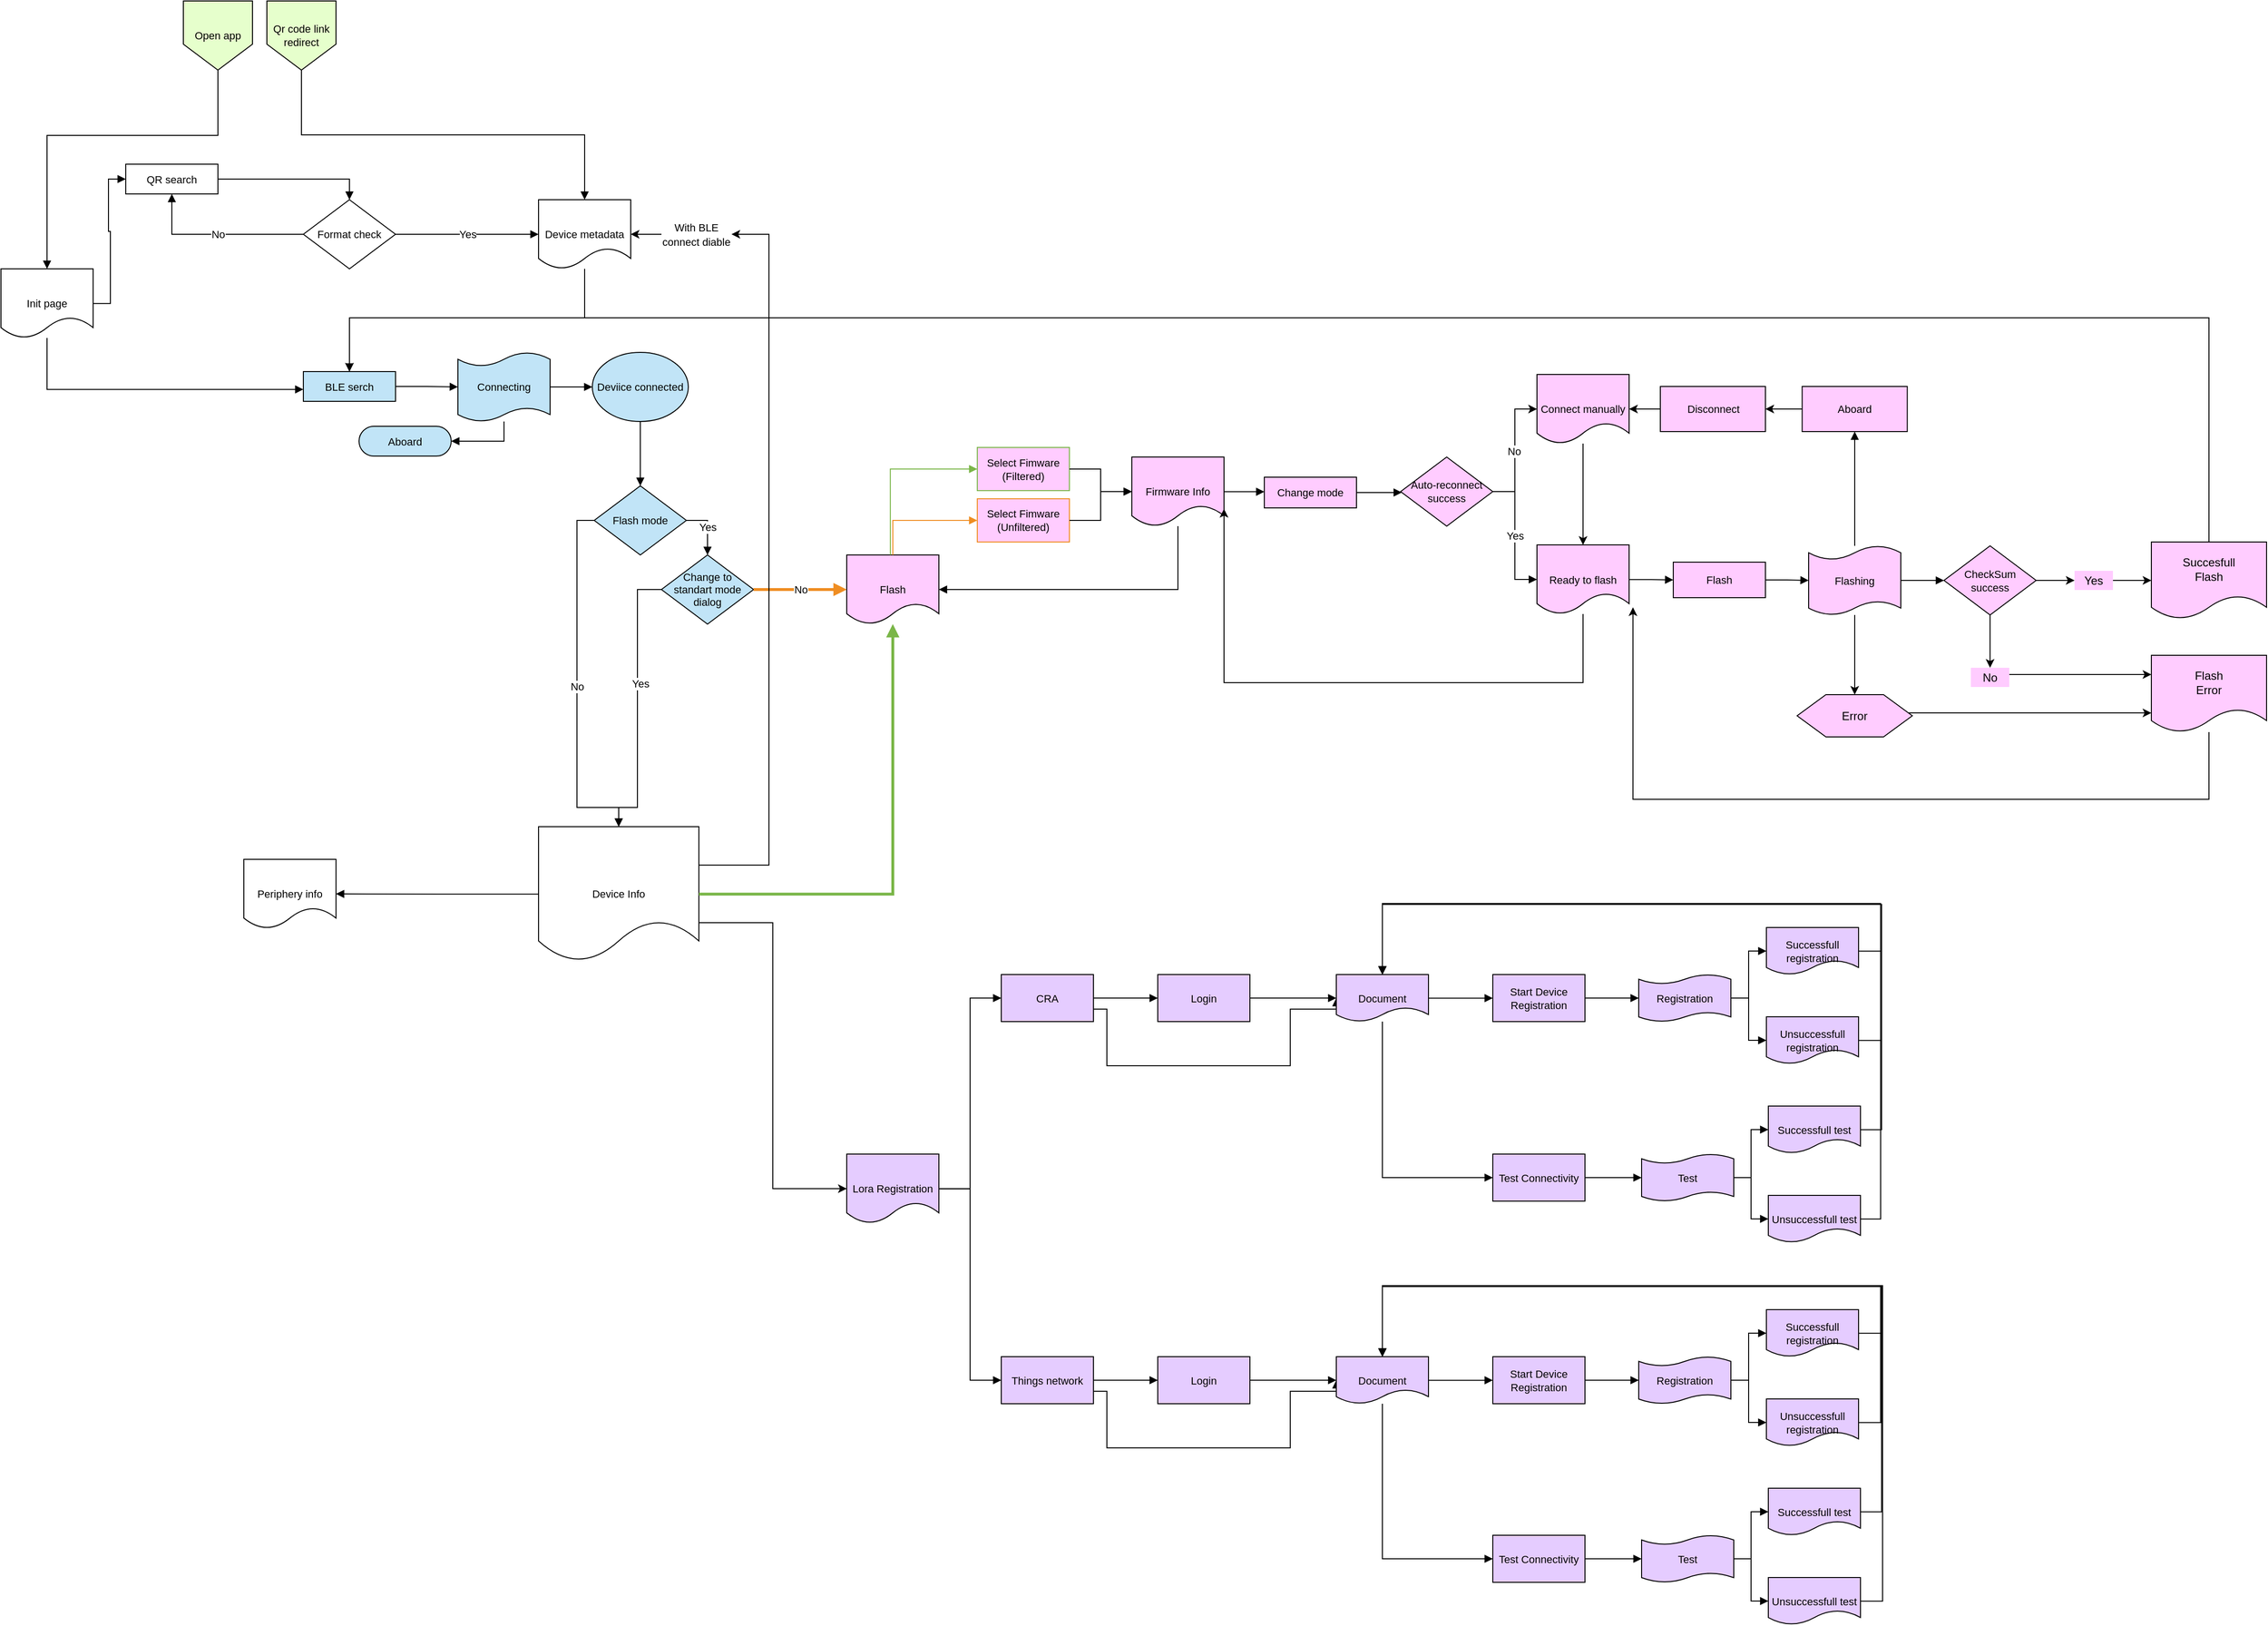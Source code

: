 <mxfile version="13.1.3" type="github">
  <diagram id="C5RBs43oDa-KdzZeNtuy" name="Page-1">
    <mxGraphModel dx="2370" dy="2492" grid="1" gridSize="10" guides="1" tooltips="1" connect="1" arrows="1" fold="1" page="1" pageScale="1" pageWidth="827" pageHeight="1169" math="0" shadow="0">
      <root>
        <mxCell id="WIyWlLk6GJQsqaUBKTNV-0" />
        <mxCell id="WIyWlLk6GJQsqaUBKTNV-1" parent="WIyWlLk6GJQsqaUBKTNV-0" />
        <UserObject label="Open app" lucidchartObjectId="gAb16.dE1i8r" id="GL6hUhirYXwNvFaNPU7j-0">
          <mxCell style="html=1;whiteSpace=wrap;shape=offPageConnector;fontSize=11;fontColor=#000000;spacing=3;strokeOpacity=100;fillColor=#E6FFCC;" parent="WIyWlLk6GJQsqaUBKTNV-1" vertex="1">
            <mxGeometry x="330" y="-90" width="72" height="72" as="geometry" />
          </mxCell>
        </UserObject>
        <UserObject label="" lucidchartObjectId="pAb1qJruv8-w" id="GL6hUhirYXwNvFaNPU7j-1">
          <mxCell style="html=1;jettySize=18;fontSize=11;strokeOpacity=100;rounded=1;arcSize=0;edgeStyle=orthogonalEdgeStyle;startArrow=none;;endArrow=block;endFill=1;;exitX=0.5;exitY=1.011;exitPerimeter=1;entryX=0.5;entryY=-0.008;entryPerimeter=1;" parent="WIyWlLk6GJQsqaUBKTNV-1" source="GL6hUhirYXwNvFaNPU7j-0" target="GL6hUhirYXwNvFaNPU7j-3" edge="1">
            <mxGeometry width="100" height="100" relative="1" as="geometry">
              <Array as="points">
                <mxPoint x="366" y="50" />
                <mxPoint x="188" y="50" />
              </Array>
            </mxGeometry>
          </mxCell>
        </UserObject>
        <UserObject label="Init page" lucidchartObjectId="REb1Mheu8V~K" id="GL6hUhirYXwNvFaNPU7j-3">
          <mxCell style="html=1;whiteSpace=wrap;shape=document;fontSize=11;fontColor=#000000;spacing=3;strokeOpacity=100;" parent="WIyWlLk6GJQsqaUBKTNV-1" vertex="1">
            <mxGeometry x="140" y="189" width="96" height="72" as="geometry" />
          </mxCell>
        </UserObject>
        <UserObject label="" lucidchartObjectId="WEb1L68Dy2zB" id="GL6hUhirYXwNvFaNPU7j-4">
          <mxCell style="html=1;jettySize=18;fontSize=11;strokeOpacity=100;rounded=1;arcSize=0;edgeStyle=orthogonalEdgeStyle;startArrow=none;;endArrow=block;endFill=1;;exitX=0.5;exitY=0.924;exitPerimeter=1;entryX=-0.006;entryY=0.6;entryPerimeter=1;" parent="WIyWlLk6GJQsqaUBKTNV-1" source="GL6hUhirYXwNvFaNPU7j-3" target="GL6hUhirYXwNvFaNPU7j-20" edge="1">
            <mxGeometry width="100" height="100" relative="1" as="geometry">
              <Array as="points" />
            </mxGeometry>
          </mxCell>
        </UserObject>
        <mxCell id="QTXxaZ0U23KRBkYtwmUl-102" style="edgeStyle=orthogonalEdgeStyle;rounded=0;orthogonalLoop=1;jettySize=auto;html=1;entryX=0;entryY=0.5;entryDx=0;entryDy=0;fillColor=#FFCCFF;" edge="1" parent="WIyWlLk6GJQsqaUBKTNV-1" source="GL6hUhirYXwNvFaNPU7j-6" target="QTXxaZ0U23KRBkYtwmUl-47">
          <mxGeometry relative="1" as="geometry">
            <Array as="points">
              <mxPoint x="944" y="870" />
              <mxPoint x="944" y="1147" />
            </Array>
          </mxGeometry>
        </mxCell>
        <UserObject label="Device Info" lucidchartObjectId="RGb114vR2Q3K" id="GL6hUhirYXwNvFaNPU7j-6">
          <mxCell style="html=1;whiteSpace=wrap;shape=document;fontSize=11;fontColor=#000000;spacing=3;strokeOpacity=100;" parent="WIyWlLk6GJQsqaUBKTNV-1" vertex="1">
            <mxGeometry x="700" y="770" width="167" height="140" as="geometry" />
          </mxCell>
        </UserObject>
        <UserObject label="" lucidchartObjectId="VSb1d301da79" id="GL6hUhirYXwNvFaNPU7j-7">
          <mxCell style="html=1;jettySize=18;fontSize=11;strokeOpacity=100;rounded=1;arcSize=0;edgeStyle=orthogonalEdgeStyle;startArrow=none;;endArrow=block;endFill=1;;exitX=1.006;exitY=0.502;exitPerimeter=1;entryX=-0.006;entryY=0.5;entryPerimeter=1;" parent="WIyWlLk6GJQsqaUBKTNV-1" source="GL6hUhirYXwNvFaNPU7j-3" target="GL6hUhirYXwNvFaNPU7j-8" edge="1">
            <mxGeometry width="100" height="100" relative="1" as="geometry">
              <Array as="points" />
            </mxGeometry>
          </mxCell>
        </UserObject>
        <UserObject label="QR search" lucidchartObjectId="XSb1YqleU.F." id="GL6hUhirYXwNvFaNPU7j-8">
          <mxCell style="html=1;whiteSpace=wrap;;fontSize=11;fontColor=#000000;spacing=3;strokeOpacity=100;" parent="WIyWlLk6GJQsqaUBKTNV-1" vertex="1">
            <mxGeometry x="270" y="80" width="96" height="31" as="geometry" />
          </mxCell>
        </UserObject>
        <UserObject label="" lucidchartObjectId="0Vb1QZsqYDrt" id="GL6hUhirYXwNvFaNPU7j-9">
          <mxCell style="html=1;jettySize=18;fontSize=11;strokeOpacity=100;rounded=1;arcSize=0;edgeStyle=orthogonalEdgeStyle;startArrow=none;;endArrow=block;endFill=1;;exitX=1.006;exitY=0.5;exitPerimeter=1;entryX=0.5;entryY=-0.01;entryPerimeter=1;" parent="WIyWlLk6GJQsqaUBKTNV-1" source="GL6hUhirYXwNvFaNPU7j-8" target="GL6hUhirYXwNvFaNPU7j-25" edge="1">
            <mxGeometry width="100" height="100" relative="1" as="geometry">
              <Array as="points" />
            </mxGeometry>
          </mxCell>
        </UserObject>
        <UserObject label="Device metadata" lucidchartObjectId="2Vb1.4ObYA0H" id="GL6hUhirYXwNvFaNPU7j-10">
          <mxCell style="html=1;whiteSpace=wrap;shape=document;fontSize=11;fontColor=#000000;spacing=3;strokeOpacity=100;" parent="WIyWlLk6GJQsqaUBKTNV-1" vertex="1">
            <mxGeometry x="700" y="117" width="96" height="72" as="geometry" />
          </mxCell>
        </UserObject>
        <UserObject label="" lucidchartObjectId="XWb1~2wCB0hz" id="GL6hUhirYXwNvFaNPU7j-11">
          <mxCell style="html=1;jettySize=18;fontSize=11;strokeOpacity=100;rounded=1;arcSize=0;edgeStyle=orthogonalEdgeStyle;startArrow=none;;endArrow=block;endFill=1;;exitX=0.5;exitY=0.924;exitPerimeter=1;entryX=0.5;entryY=-0.019;entryPerimeter=1;" parent="WIyWlLk6GJQsqaUBKTNV-1" source="GL6hUhirYXwNvFaNPU7j-10" target="GL6hUhirYXwNvFaNPU7j-20" edge="1">
            <mxGeometry width="100" height="100" relative="1" as="geometry">
              <Array as="points">
                <mxPoint x="748" y="240" />
                <mxPoint x="503" y="240" />
              </Array>
            </mxGeometry>
          </mxCell>
        </UserObject>
        <UserObject label="" lucidchartObjectId="WZb1zGybYWFF" id="GL6hUhirYXwNvFaNPU7j-14">
          <mxCell style="html=1;jettySize=18;fontSize=11;strokeColor=#7ab648;strokeOpacity=100;strokeWidth=3;rounded=1;arcSize=0;edgeStyle=orthogonalEdgeStyle;startArrow=none;;endArrow=block;endFill=1;;exitX=1.006;exitY=0.502;exitPerimeter=1;entryX=0.5;entryY=0.924;entryPerimeter=1;" parent="WIyWlLk6GJQsqaUBKTNV-1" source="GL6hUhirYXwNvFaNPU7j-6" target="GL6hUhirYXwNvFaNPU7j-13" edge="1">
            <mxGeometry width="100" height="100" relative="1" as="geometry">
              <Array as="points">
                <mxPoint x="1069" y="840" />
              </Array>
            </mxGeometry>
          </mxCell>
        </UserObject>
        <UserObject label="" lucidchartObjectId="n2b1Y6_v-S-W" id="GL6hUhirYXwNvFaNPU7j-15">
          <mxCell style="html=1;jettySize=18;fontSize=11;strokeOpacity=100;rounded=1;arcSize=0;edgeStyle=orthogonalEdgeStyle;startArrow=none;;endArrow=block;endFill=1;;exitX=-0.006;exitY=0.502;exitPerimeter=1;entryX=1.006;entryY=0.5;entryPerimeter=1;" parent="WIyWlLk6GJQsqaUBKTNV-1" source="GL6hUhirYXwNvFaNPU7j-6" target="GL6hUhirYXwNvFaNPU7j-16" edge="1">
            <mxGeometry width="100" height="100" relative="1" as="geometry">
              <Array as="points" />
            </mxGeometry>
          </mxCell>
        </UserObject>
        <UserObject label="Periphery info" lucidchartObjectId="r2b1MGmAWvip" id="GL6hUhirYXwNvFaNPU7j-16">
          <mxCell style="html=1;whiteSpace=wrap;shape=document;fontSize=11;fontColor=#000000;spacing=3;strokeOpacity=100;" parent="WIyWlLk6GJQsqaUBKTNV-1" vertex="1">
            <mxGeometry x="393" y="804" width="96" height="72" as="geometry" />
          </mxCell>
        </UserObject>
        <mxCell id="GL6hUhirYXwNvFaNPU7j-17" value="" style="group;dropTarget=0;" parent="WIyWlLk6GJQsqaUBKTNV-1" vertex="1">
          <mxGeometry x="455" y="276" width="257" height="108" as="geometry" />
        </mxCell>
        <UserObject label="Connecting" lucidchartObjectId="QBb1JAbWSNj~" id="GL6hUhirYXwNvFaNPU7j-18">
          <mxCell style="html=1;whiteSpace=wrap;shape=tape;size=0.2;fontSize=11;fontColor=#000000;spacing=3;strokeOpacity=100;fillOpacity=100;fillColor=#c1e4f7;" parent="GL6hUhirYXwNvFaNPU7j-17" vertex="1">
            <mxGeometry x="161" width="96" height="72" as="geometry" />
          </mxCell>
        </UserObject>
        <UserObject label="Aboard" lucidchartObjectId="hYb1lBM8qsY-" id="GL6hUhirYXwNvFaNPU7j-19">
          <mxCell style="html=1;whiteSpace=wrap;rounded=1;arcSize=50;fontSize=11;fontColor=#000000;spacing=3;strokeOpacity=100;fillOpacity=100;fillColor=#c1e4f7;" parent="GL6hUhirYXwNvFaNPU7j-17" vertex="1">
            <mxGeometry x="58" y="77" width="96" height="31" as="geometry" />
          </mxCell>
        </UserObject>
        <UserObject label="BLE serch" lucidchartObjectId="DAb1opJ~t_yY" id="GL6hUhirYXwNvFaNPU7j-20">
          <mxCell style="html=1;whiteSpace=wrap;;fontSize=11;fontColor=#000000;spacing=3;strokeOpacity=100;fillOpacity=100;fillColor=#c1e4f7;" parent="GL6hUhirYXwNvFaNPU7j-17" vertex="1">
            <mxGeometry y="20" width="96" height="31" as="geometry" />
          </mxCell>
        </UserObject>
        <UserObject label="" lucidchartObjectId="HBb1jw3.Bp_y" id="GL6hUhirYXwNvFaNPU7j-2">
          <mxCell style="html=1;jettySize=18;fontSize=11;strokeOpacity=100;rounded=1;arcSize=0;edgeStyle=orthogonalEdgeStyle;startArrow=none;;endArrow=block;endFill=1;;exitX=1.006;exitY=0.5;exitPerimeter=1;entryX=-0.006;entryY=0.5;entryPerimeter=1;" parent="GL6hUhirYXwNvFaNPU7j-17" source="GL6hUhirYXwNvFaNPU7j-20" target="GL6hUhirYXwNvFaNPU7j-18" edge="1">
            <mxGeometry width="100" height="100" relative="1" as="geometry">
              <Array as="points" />
            </mxGeometry>
          </mxCell>
        </UserObject>
        <UserObject label="" lucidchartObjectId="cGb1ASjnTJVs" id="GL6hUhirYXwNvFaNPU7j-5">
          <mxCell style="html=1;jettySize=18;fontSize=11;strokeOpacity=100;rounded=1;arcSize=0;edgeStyle=orthogonalEdgeStyle;startArrow=none;;endArrow=block;endFill=1;;exitX=0.5;exitY=0.924;exitPerimeter=1;entryX=1.006;entryY=0.5;entryPerimeter=1;" parent="GL6hUhirYXwNvFaNPU7j-17" source="GL6hUhirYXwNvFaNPU7j-18" target="GL6hUhirYXwNvFaNPU7j-19" edge="1">
            <mxGeometry width="100" height="100" relative="1" as="geometry">
              <Array as="points" />
            </mxGeometry>
          </mxCell>
        </UserObject>
        <UserObject label="Qr code link redirect" lucidchartObjectId="x6b1XUzFKJgQ" id="GL6hUhirYXwNvFaNPU7j-21">
          <mxCell style="html=1;whiteSpace=wrap;shape=offPageConnector;fontSize=11;fontColor=#000000;spacing=3;strokeOpacity=100;fillColor=#E6FFCC;" parent="WIyWlLk6GJQsqaUBKTNV-1" vertex="1">
            <mxGeometry x="417" y="-90" width="72" height="72" as="geometry" />
          </mxCell>
        </UserObject>
        <UserObject label="" lucidchartObjectId="A6b1VVpGgA1R" id="GL6hUhirYXwNvFaNPU7j-22">
          <mxCell style="html=1;jettySize=18;fontSize=11;strokeOpacity=100;rounded=1;arcSize=0;edgeStyle=orthogonalEdgeStyle;startArrow=none;;endArrow=block;endFill=1;;exitX=0.5;exitY=1.011;exitPerimeter=1;entryX=0.5;entryY=-0.008;entryPerimeter=1;" parent="WIyWlLk6GJQsqaUBKTNV-1" source="GL6hUhirYXwNvFaNPU7j-21" target="GL6hUhirYXwNvFaNPU7j-10" edge="1">
            <mxGeometry width="100" height="100" relative="1" as="geometry">
              <Array as="points" />
            </mxGeometry>
          </mxCell>
        </UserObject>
        <UserObject label="Flash mode" lucidchartObjectId="xkc1F3SRqymh" id="GL6hUhirYXwNvFaNPU7j-24">
          <mxCell style="html=1;whiteSpace=wrap;rhombus;fontSize=11;fontColor=#000000;spacing=3;strokeOpacity=100;fillOpacity=100;fillColor=#c1e4f7;" parent="WIyWlLk6GJQsqaUBKTNV-1" vertex="1">
            <mxGeometry x="758" y="415" width="96" height="72" as="geometry" />
          </mxCell>
        </UserObject>
        <UserObject label="Format check" lucidchartObjectId="nlc1-krD1DWh" id="GL6hUhirYXwNvFaNPU7j-25">
          <mxCell style="html=1;whiteSpace=wrap;rhombus;fontSize=11;fontColor=#000000;spacing=3;strokeOpacity=100;" parent="WIyWlLk6GJQsqaUBKTNV-1" vertex="1">
            <mxGeometry x="455" y="117" width="96" height="72" as="geometry" />
          </mxCell>
        </UserObject>
        <UserObject label="" lucidchartObjectId="gmc12S9NR1w8" id="GL6hUhirYXwNvFaNPU7j-26">
          <mxCell style="html=1;jettySize=18;fontSize=11;fontColor=#000000;strokeOpacity=100;rounded=1;arcSize=0;edgeStyle=orthogonalEdgeStyle;startArrow=none;;endArrow=block;endFill=1;;exitX=1.01;exitY=0.5;exitPerimeter=1;entryX=-0.006;entryY=0.5;entryPerimeter=1;" parent="WIyWlLk6GJQsqaUBKTNV-1" source="GL6hUhirYXwNvFaNPU7j-25" target="GL6hUhirYXwNvFaNPU7j-10" edge="1">
            <mxGeometry width="100" height="100" relative="1" as="geometry">
              <Array as="points" />
            </mxGeometry>
          </mxCell>
        </UserObject>
        <mxCell id="GL6hUhirYXwNvFaNPU7j-27" value="Yes" style="text;html=1;resizable=0;labelBackgroundColor=#ffffff;align=center;verticalAlign=middle;fontColor=#000000;;fontSize=11;" parent="GL6hUhirYXwNvFaNPU7j-26" vertex="1">
          <mxGeometry relative="1" as="geometry" />
        </mxCell>
        <UserObject label="" lucidchartObjectId="pmc1G.q.DRIs" id="GL6hUhirYXwNvFaNPU7j-28">
          <mxCell style="html=1;jettySize=18;fontSize=11;fontColor=#000000;strokeOpacity=100;rounded=1;arcSize=0;edgeStyle=orthogonalEdgeStyle;startArrow=none;;endArrow=block;endFill=1;;exitX=-0.01;exitY=0.5;exitPerimeter=1;entryX=0.5;entryY=1.019;entryPerimeter=1;" parent="WIyWlLk6GJQsqaUBKTNV-1" source="GL6hUhirYXwNvFaNPU7j-25" target="GL6hUhirYXwNvFaNPU7j-8" edge="1">
            <mxGeometry width="100" height="100" relative="1" as="geometry">
              <Array as="points" />
            </mxGeometry>
          </mxCell>
        </UserObject>
        <mxCell id="GL6hUhirYXwNvFaNPU7j-29" value="No" style="text;html=1;resizable=0;labelBackgroundColor=#ffffff;align=center;verticalAlign=middle;fontColor=#000000;;fontSize=11;" parent="GL6hUhirYXwNvFaNPU7j-28" vertex="1">
          <mxGeometry relative="1" as="geometry" />
        </mxCell>
        <UserObject label="Change to standart mode dialog" lucidchartObjectId="Nnc1_WtVSHU~" id="GL6hUhirYXwNvFaNPU7j-30">
          <mxCell style="html=1;whiteSpace=wrap;rhombus;fontSize=11;fontColor=#000000;spacing=3;strokeOpacity=100;fillOpacity=100;fillColor=#c1e4f7;" parent="WIyWlLk6GJQsqaUBKTNV-1" vertex="1">
            <mxGeometry x="828" y="487" width="96" height="72" as="geometry" />
          </mxCell>
        </UserObject>
        <UserObject label="" lucidchartObjectId="foc1iDQExSN_" id="GL6hUhirYXwNvFaNPU7j-31">
          <mxCell style="html=1;jettySize=18;fontSize=11;fontColor=#000000;strokeOpacity=100;rounded=1;arcSize=0;edgeStyle=orthogonalEdgeStyle;startArrow=none;;endArrow=block;endFill=1;;exitX=1.01;exitY=0.5;exitPerimeter=1;entryX=0.5;entryY=-0.01;entryPerimeter=1;" parent="WIyWlLk6GJQsqaUBKTNV-1" source="GL6hUhirYXwNvFaNPU7j-24" target="GL6hUhirYXwNvFaNPU7j-30" edge="1">
            <mxGeometry width="100" height="100" relative="1" as="geometry">
              <Array as="points" />
            </mxGeometry>
          </mxCell>
        </UserObject>
        <mxCell id="GL6hUhirYXwNvFaNPU7j-32" value="Yes" style="text;html=1;resizable=0;labelBackgroundColor=#ffffff;align=center;verticalAlign=middle;fontColor=#000000;;fontSize=11;" parent="GL6hUhirYXwNvFaNPU7j-31" vertex="1">
          <mxGeometry relative="1" as="geometry" />
        </mxCell>
        <UserObject label="" lucidchartObjectId="7oc1d.k-DmCl" id="GL6hUhirYXwNvFaNPU7j-33">
          <mxCell style="html=1;jettySize=18;fontSize=11;fontColor=#000000;strokeOpacity=100;rounded=1;arcSize=0;edgeStyle=orthogonalEdgeStyle;startArrow=none;;endArrow=block;endFill=1;;exitX=-0.01;exitY=0.5;exitPerimeter=1;entryX=0.5;entryY=-0.008;entryPerimeter=1;" parent="WIyWlLk6GJQsqaUBKTNV-1" source="GL6hUhirYXwNvFaNPU7j-24" target="GL6hUhirYXwNvFaNPU7j-6" edge="1">
            <mxGeometry width="100" height="100" relative="1" as="geometry">
              <Array as="points">
                <mxPoint x="740" y="451" />
                <mxPoint x="740" y="750" />
                <mxPoint x="783" y="750" />
              </Array>
            </mxGeometry>
          </mxCell>
        </UserObject>
        <mxCell id="GL6hUhirYXwNvFaNPU7j-34" value="No" style="text;html=1;resizable=0;labelBackgroundColor=#ffffff;align=center;verticalAlign=middle;fontColor=#000000;;fontSize=11;" parent="GL6hUhirYXwNvFaNPU7j-33" vertex="1">
          <mxGeometry relative="1" as="geometry" />
        </mxCell>
        <UserObject label="" lucidchartObjectId="cpc1Rk8ihCmp" id="GL6hUhirYXwNvFaNPU7j-35">
          <mxCell style="html=1;jettySize=18;fontSize=11;fontColor=#000000;strokeOpacity=100;rounded=1;arcSize=0;edgeStyle=orthogonalEdgeStyle;startArrow=none;;endArrow=block;endFill=1;;exitX=-0.01;exitY=0.5;exitPerimeter=1;entryX=0.5;entryY=-0.008;entryPerimeter=1;" parent="WIyWlLk6GJQsqaUBKTNV-1" source="GL6hUhirYXwNvFaNPU7j-30" target="GL6hUhirYXwNvFaNPU7j-6" edge="1">
            <mxGeometry width="100" height="100" relative="1" as="geometry">
              <Array as="points">
                <mxPoint x="803" y="523" />
                <mxPoint x="803" y="750" />
                <mxPoint x="783" y="750" />
              </Array>
            </mxGeometry>
          </mxCell>
        </UserObject>
        <mxCell id="GL6hUhirYXwNvFaNPU7j-36" value="Yes" style="text;html=1;resizable=0;labelBackgroundColor=#ffffff;align=center;verticalAlign=middle;fontColor=#000000;;fontSize=11;" parent="GL6hUhirYXwNvFaNPU7j-35" vertex="1">
          <mxGeometry x="-0.284" relative="1" as="geometry">
            <mxPoint x="3" y="17.86" as="offset" />
          </mxGeometry>
        </mxCell>
        <UserObject label="" lucidchartObjectId="xpc1-6ZbTqgh" id="GL6hUhirYXwNvFaNPU7j-37">
          <mxCell style="html=1;jettySize=18;fontSize=11;fontColor=#000000;strokeColor=#ef8d22;strokeOpacity=100;strokeWidth=3;rounded=1;arcSize=0;edgeStyle=orthogonalEdgeStyle;startArrow=none;;endArrow=block;endFill=1;;exitX=1.01;exitY=0.5;exitPerimeter=1;entryX=-0.006;entryY=0.5;entryPerimeter=1;" parent="WIyWlLk6GJQsqaUBKTNV-1" source="GL6hUhirYXwNvFaNPU7j-30" target="GL6hUhirYXwNvFaNPU7j-13" edge="1">
            <mxGeometry width="100" height="100" relative="1" as="geometry">
              <Array as="points" />
            </mxGeometry>
          </mxCell>
        </UserObject>
        <mxCell id="GL6hUhirYXwNvFaNPU7j-38" value="No" style="text;html=1;resizable=0;labelBackgroundColor=#ffffff;align=center;verticalAlign=middle;fontColor=#000000;;fontSize=11;" parent="GL6hUhirYXwNvFaNPU7j-37" vertex="1">
          <mxGeometry relative="1" as="geometry" />
        </mxCell>
        <UserObject label="" lucidchartObjectId="5zc1fo68J_dF" id="GL6hUhirYXwNvFaNPU7j-51">
          <mxCell style="html=1;jettySize=18;fontSize=11;strokeOpacity=100;rounded=1;arcSize=0;edgeStyle=orthogonalEdgeStyle;startArrow=none;;endArrow=block;endFill=1;;exitX=1.006;exitY=0.5;exitPerimeter=1;entryX=-0.006;entryY=0.5;entryPerimeter=1;" parent="WIyWlLk6GJQsqaUBKTNV-1" source="GL6hUhirYXwNvFaNPU7j-18" target="GL6hUhirYXwNvFaNPU7j-52" edge="1">
            <mxGeometry width="100" height="100" relative="1" as="geometry">
              <Array as="points" />
            </mxGeometry>
          </mxCell>
        </UserObject>
        <UserObject label="Deviice connected" lucidchartObjectId="hAc1BbnnDQS3" id="GL6hUhirYXwNvFaNPU7j-52">
          <mxCell style="html=1;whiteSpace=wrap;ellipse;fontSize=11;fontColor=#000000;spacing=3;strokeOpacity=100;fillOpacity=100;fillColor=#c1e4f7;" parent="WIyWlLk6GJQsqaUBKTNV-1" vertex="1">
            <mxGeometry x="756" y="276" width="100" height="72" as="geometry" />
          </mxCell>
        </UserObject>
        <UserObject label="" lucidchartObjectId="PAc1war852pi" id="GL6hUhirYXwNvFaNPU7j-53">
          <mxCell style="html=1;jettySize=18;fontSize=11;strokeOpacity=100;rounded=1;arcSize=0;edgeStyle=orthogonalEdgeStyle;startArrow=none;;endArrow=block;endFill=1;;exitX=0.5;exitY=1.008;exitPerimeter=1;entryX=0.5;entryY=-0.01;entryPerimeter=1;" parent="WIyWlLk6GJQsqaUBKTNV-1" source="GL6hUhirYXwNvFaNPU7j-52" target="GL6hUhirYXwNvFaNPU7j-24" edge="1">
            <mxGeometry width="100" height="100" relative="1" as="geometry">
              <Array as="points" />
            </mxGeometry>
          </mxCell>
        </UserObject>
        <mxCell id="QTXxaZ0U23KRBkYtwmUl-1" style="edgeStyle=orthogonalEdgeStyle;rounded=0;orthogonalLoop=1;jettySize=auto;html=1;entryX=1;entryY=0.5;entryDx=0;entryDy=0;" edge="1" parent="WIyWlLk6GJQsqaUBKTNV-1" source="QTXxaZ0U23KRBkYtwmUl-2" target="GL6hUhirYXwNvFaNPU7j-10">
          <mxGeometry relative="1" as="geometry">
            <mxPoint x="828" y="696" as="sourcePoint" />
            <mxPoint x="928" y="153" as="targetPoint" />
            <Array as="points" />
          </mxGeometry>
        </mxCell>
        <mxCell id="QTXxaZ0U23KRBkYtwmUl-2" value="&lt;span style=&quot;font-size: 11px&quot;&gt;With BLE connect diable&lt;/span&gt;" style="text;html=1;strokeColor=none;fillColor=none;align=center;verticalAlign=middle;whiteSpace=wrap;rounded=0;" vertex="1" parent="WIyWlLk6GJQsqaUBKTNV-1">
          <mxGeometry x="828" y="143" width="73" height="20" as="geometry" />
        </mxCell>
        <mxCell id="QTXxaZ0U23KRBkYtwmUl-5" style="edgeStyle=orthogonalEdgeStyle;rounded=0;orthogonalLoop=1;jettySize=auto;html=1;entryX=1;entryY=0.5;entryDx=0;entryDy=0;" edge="1" parent="WIyWlLk6GJQsqaUBKTNV-1" source="GL6hUhirYXwNvFaNPU7j-6" target="QTXxaZ0U23KRBkYtwmUl-2">
          <mxGeometry relative="1" as="geometry">
            <mxPoint x="828" y="696" as="sourcePoint" />
            <mxPoint x="796" y="153" as="targetPoint" />
            <Array as="points">
              <mxPoint x="940" y="810" />
              <mxPoint x="940" y="153" />
            </Array>
          </mxGeometry>
        </mxCell>
        <mxCell id="QTXxaZ0U23KRBkYtwmUl-29" style="edgeStyle=orthogonalEdgeStyle;rounded=0;orthogonalLoop=1;jettySize=auto;html=1;entryX=0.5;entryY=0;entryDx=0;entryDy=0;" edge="1" parent="WIyWlLk6GJQsqaUBKTNV-1" source="QTXxaZ0U23KRBkYtwmUl-27" target="GL6hUhirYXwNvFaNPU7j-20">
          <mxGeometry relative="1" as="geometry">
            <Array as="points">
              <mxPoint x="2440" y="240" />
              <mxPoint x="503" y="240" />
            </Array>
          </mxGeometry>
        </mxCell>
        <mxCell id="QTXxaZ0U23KRBkYtwmUl-44" value="" style="group" vertex="1" connectable="0" parent="WIyWlLk6GJQsqaUBKTNV-1">
          <mxGeometry x="1021" y="280" width="1479" height="370" as="geometry" />
        </mxCell>
        <UserObject label="Flash" lucidchartObjectId="cZb11DL4E6sH" id="GL6hUhirYXwNvFaNPU7j-13">
          <mxCell style="html=1;whiteSpace=wrap;shape=document;fontSize=11;fontColor=#000000;spacing=3;strokeOpacity=100;fillOpacity=100;fillColor=#FFCCFF;" parent="QTXxaZ0U23KRBkYtwmUl-44" vertex="1">
            <mxGeometry y="207" width="96" height="72" as="geometry" />
          </mxCell>
        </UserObject>
        <UserObject label="" lucidchartObjectId="nsc1xcLN2bXH" id="GL6hUhirYXwNvFaNPU7j-39">
          <mxCell style="html=1;jettySize=18;fontSize=11;strokeColor=#7ab648;strokeOpacity=100;rounded=1;arcSize=0;edgeStyle=orthogonalEdgeStyle;startArrow=none;;endArrow=block;endFill=1;;exitX=0.473;exitY=-0.008;exitPerimeter=1;entryX=-0.006;entryY=0.5;entryPerimeter=1;fillColor=#FFCCFF;" parent="QTXxaZ0U23KRBkYtwmUl-44" source="GL6hUhirYXwNvFaNPU7j-13" target="GL6hUhirYXwNvFaNPU7j-40" edge="1">
            <mxGeometry width="100" height="100" relative="1" as="geometry">
              <Array as="points" />
            </mxGeometry>
          </mxCell>
        </UserObject>
        <UserObject label="Select Fimware (Filtered)" lucidchartObjectId="Fsc14VxkzKG2" id="GL6hUhirYXwNvFaNPU7j-40">
          <mxCell style="html=1;whiteSpace=wrap;;fontSize=11;fontColor=#000000;spacing=3;strokeColor=#7ab648;strokeOpacity=100;fillOpacity=100;fillColor=#FFCCFF;" parent="QTXxaZ0U23KRBkYtwmUl-44" vertex="1">
            <mxGeometry x="136" y="95" width="96" height="45" as="geometry" />
          </mxCell>
        </UserObject>
        <UserObject label="" lucidchartObjectId="qtc1_cxxaG6d" id="GL6hUhirYXwNvFaNPU7j-41">
          <mxCell style="html=1;jettySize=18;fontSize=11;strokeOpacity=100;rounded=1;arcSize=0;edgeStyle=orthogonalEdgeStyle;startArrow=none;;endArrow=block;endFill=1;;exitX=1.006;exitY=0.5;exitPerimeter=1;entryX=-0.006;entryY=0.5;entryPerimeter=1;fillColor=#FFCCFF;" parent="QTXxaZ0U23KRBkYtwmUl-44" source="GL6hUhirYXwNvFaNPU7j-40" target="GL6hUhirYXwNvFaNPU7j-58" edge="1">
            <mxGeometry width="100" height="100" relative="1" as="geometry">
              <Array as="points" />
            </mxGeometry>
          </mxCell>
        </UserObject>
        <UserObject label="Change mode" lucidchartObjectId="stc146HHgeyq" id="GL6hUhirYXwNvFaNPU7j-42">
          <mxCell style="html=1;whiteSpace=wrap;;fontSize=11;fontColor=#000000;spacing=3;strokeOpacity=100;fillOpacity=100;fillColor=#FFCCFF;" parent="QTXxaZ0U23KRBkYtwmUl-44" vertex="1">
            <mxGeometry x="435" y="126" width="96" height="32" as="geometry" />
          </mxCell>
        </UserObject>
        <UserObject label="" lucidchartObjectId="Utc1b4t28WSP" id="GL6hUhirYXwNvFaNPU7j-43">
          <mxCell style="html=1;jettySize=18;fontSize=11;strokeOpacity=100;rounded=1;arcSize=0;edgeStyle=orthogonalEdgeStyle;startArrow=none;;endArrow=block;endFill=1;;exitX=1.006;exitY=0.5;exitPerimeter=1;entryX=0.003;entryY=0.513;entryPerimeter=1;fillColor=#FFCCFF;" parent="QTXxaZ0U23KRBkYtwmUl-44" source="GL6hUhirYXwNvFaNPU7j-42" target="GL6hUhirYXwNvFaNPU7j-47" edge="1">
            <mxGeometry width="100" height="100" relative="1" as="geometry">
              <Array as="points" />
            </mxGeometry>
          </mxCell>
        </UserObject>
        <UserObject label="Select Fimware  (Unfiltered)" lucidchartObjectId="Ovc1moxMp1Z." id="GL6hUhirYXwNvFaNPU7j-44">
          <mxCell style="html=1;whiteSpace=wrap;;fontSize=11;fontColor=#000000;spacing=3;strokeColor=#ef8d22;strokeOpacity=100;fillOpacity=100;fillColor=#FFCCFF;" parent="QTXxaZ0U23KRBkYtwmUl-44" vertex="1">
            <mxGeometry x="136" y="148.5" width="96" height="45" as="geometry" />
          </mxCell>
        </UserObject>
        <UserObject label="" lucidchartObjectId="ewc1yRSpeSlj" id="GL6hUhirYXwNvFaNPU7j-45">
          <mxCell style="html=1;jettySize=18;fontSize=11;strokeColor=#ef8d22;strokeOpacity=100;rounded=1;arcSize=0;edgeStyle=orthogonalEdgeStyle;startArrow=none;;endArrow=block;endFill=1;;exitX=0.5;exitY=-0.008;exitPerimeter=1;entryX=-0.006;entryY=0.5;entryPerimeter=1;fillColor=#FFCCFF;" parent="QTXxaZ0U23KRBkYtwmUl-44" source="GL6hUhirYXwNvFaNPU7j-13" target="GL6hUhirYXwNvFaNPU7j-44" edge="1">
            <mxGeometry width="100" height="100" relative="1" as="geometry">
              <Array as="points" />
            </mxGeometry>
          </mxCell>
        </UserObject>
        <UserObject label="" lucidchartObjectId="6wc1sW5~_4n2" id="GL6hUhirYXwNvFaNPU7j-46">
          <mxCell style="html=1;jettySize=18;fontSize=11;strokeOpacity=100;rounded=1;arcSize=0;edgeStyle=orthogonalEdgeStyle;startArrow=none;;endArrow=block;endFill=1;;exitX=1.006;exitY=0.5;exitPerimeter=1;entryX=-0.006;entryY=0.5;entryPerimeter=1;fillColor=#FFCCFF;" parent="QTXxaZ0U23KRBkYtwmUl-44" source="GL6hUhirYXwNvFaNPU7j-44" target="GL6hUhirYXwNvFaNPU7j-58" edge="1">
            <mxGeometry width="100" height="100" relative="1" as="geometry">
              <Array as="points" />
            </mxGeometry>
          </mxCell>
        </UserObject>
        <mxCell id="QTXxaZ0U23KRBkYtwmUl-105" style="edgeStyle=orthogonalEdgeStyle;rounded=0;orthogonalLoop=1;jettySize=auto;html=1;entryX=0;entryY=0.5;entryDx=0;entryDy=0;fillColor=#E5CCFF;" edge="1" parent="QTXxaZ0U23KRBkYtwmUl-44" source="GL6hUhirYXwNvFaNPU7j-47" target="QTXxaZ0U23KRBkYtwmUl-104">
          <mxGeometry relative="1" as="geometry" />
        </mxCell>
        <mxCell id="QTXxaZ0U23KRBkYtwmUl-108" value="No" style="edgeLabel;html=1;align=center;verticalAlign=middle;resizable=0;points=[];" vertex="1" connectable="0" parent="QTXxaZ0U23KRBkYtwmUl-105">
          <mxGeometry x="-0.167" y="1" relative="1" as="geometry">
            <mxPoint y="-9.83" as="offset" />
          </mxGeometry>
        </mxCell>
        <UserObject label="Auto-reconnect success" lucidchartObjectId="3xc1WX~UaEFU" id="GL6hUhirYXwNvFaNPU7j-47">
          <mxCell style="html=1;whiteSpace=wrap;rhombus;fontSize=11;fontColor=#000000;spacing=3;strokeOpacity=100;fillOpacity=100;fillColor=#FFCCFF;" parent="QTXxaZ0U23KRBkYtwmUl-44" vertex="1">
            <mxGeometry x="577" y="105" width="96" height="72" as="geometry" />
          </mxCell>
        </UserObject>
        <UserObject label="" lucidchartObjectId="Jyc14iXMQ1WK" id="GL6hUhirYXwNvFaNPU7j-48">
          <mxCell style="html=1;jettySize=18;fontSize=11;fontColor=#000000;strokeOpacity=100;rounded=1;arcSize=0;edgeStyle=orthogonalEdgeStyle;startArrow=none;;endArrow=block;endFill=1;;exitX=1.01;exitY=0.5;exitPerimeter=1;entryX=-0.006;entryY=0.5;entryPerimeter=1;fillColor=#FFCCFF;" parent="QTXxaZ0U23KRBkYtwmUl-44" source="GL6hUhirYXwNvFaNPU7j-47" target="GL6hUhirYXwNvFaNPU7j-50" edge="1">
            <mxGeometry width="100" height="100" relative="1" as="geometry">
              <Array as="points" />
            </mxGeometry>
          </mxCell>
        </UserObject>
        <mxCell id="GL6hUhirYXwNvFaNPU7j-49" value="Yes" style="text;html=1;resizable=0;labelBackgroundColor=#ffffff;align=center;verticalAlign=middle;fontColor=#000000;;fontSize=11;fillColor=#FFCCFF;" parent="GL6hUhirYXwNvFaNPU7j-48" vertex="1">
          <mxGeometry relative="1" as="geometry" />
        </mxCell>
        <UserObject label="Ready to flash" lucidchartObjectId="7yc18Ew2O.3Y" id="GL6hUhirYXwNvFaNPU7j-50">
          <mxCell style="html=1;whiteSpace=wrap;shape=document;fontSize=11;fontColor=#000000;spacing=3;strokeOpacity=100;fillOpacity=100;fillColor=#FFCCFF;" parent="QTXxaZ0U23KRBkYtwmUl-44" vertex="1">
            <mxGeometry x="719" y="196.5" width="96" height="72" as="geometry" />
          </mxCell>
        </UserObject>
        <UserObject label="" lucidchartObjectId="mCc1Rg8p6Vao" id="GL6hUhirYXwNvFaNPU7j-54">
          <mxCell style="html=1;jettySize=18;fontSize=11;strokeOpacity=100;rounded=1;arcSize=0;edgeStyle=orthogonalEdgeStyle;startArrow=none;;endArrow=block;endFill=1;;exitX=1.006;exitY=0.502;exitPerimeter=1;entryX=-0.006;entryY=0.5;entryPerimeter=1;fillColor=#FFCCFF;" parent="QTXxaZ0U23KRBkYtwmUl-44" source="GL6hUhirYXwNvFaNPU7j-50" target="GL6hUhirYXwNvFaNPU7j-55" edge="1">
            <mxGeometry width="100" height="100" relative="1" as="geometry">
              <Array as="points" />
            </mxGeometry>
          </mxCell>
        </UserObject>
        <UserObject label="Flash" lucidchartObjectId="nCc1.QipA6w_" id="GL6hUhirYXwNvFaNPU7j-55">
          <mxCell style="html=1;whiteSpace=wrap;;fontSize=11;fontColor=#000000;spacing=3;strokeOpacity=100;fillOpacity=100;fillColor=#FFCCFF;" parent="QTXxaZ0U23KRBkYtwmUl-44" vertex="1">
            <mxGeometry x="861" y="214.5" width="96" height="37" as="geometry" />
          </mxCell>
        </UserObject>
        <UserObject label="" lucidchartObjectId="CCc1sbQ..XQR" id="GL6hUhirYXwNvFaNPU7j-56">
          <mxCell style="html=1;jettySize=18;fontSize=11;strokeOpacity=100;rounded=1;arcSize=0;edgeStyle=orthogonalEdgeStyle;startArrow=none;;endArrow=block;endFill=1;;exitX=1.006;exitY=0.5;exitPerimeter=1;entryX=-0.006;entryY=0.5;entryPerimeter=1;fillColor=#FFCCFF;" parent="QTXxaZ0U23KRBkYtwmUl-44" source="GL6hUhirYXwNvFaNPU7j-55" target="GL6hUhirYXwNvFaNPU7j-57" edge="1">
            <mxGeometry width="100" height="100" relative="1" as="geometry">
              <Array as="points" />
            </mxGeometry>
          </mxCell>
        </UserObject>
        <UserObject label="Flashing" lucidchartObjectId="HCc12ZpPw2o-" id="GL6hUhirYXwNvFaNPU7j-57">
          <mxCell style="html=1;whiteSpace=wrap;shape=tape;size=0.2;fontSize=11;fontColor=#000000;spacing=3;strokeOpacity=100;fillOpacity=100;fillColor=#FFCCFF;" parent="QTXxaZ0U23KRBkYtwmUl-44" vertex="1">
            <mxGeometry x="1002" y="197.5" width="96" height="72" as="geometry" />
          </mxCell>
        </UserObject>
        <UserObject label="Firmware Info" lucidchartObjectId="VDc1RfbanFJR" id="GL6hUhirYXwNvFaNPU7j-58">
          <mxCell style="html=1;whiteSpace=wrap;shape=document;fontSize=11;fontColor=#000000;spacing=3;strokeOpacity=100;fillColor=#FFCCFF;" parent="QTXxaZ0U23KRBkYtwmUl-44" vertex="1">
            <mxGeometry x="297" y="105" width="96" height="72" as="geometry" />
          </mxCell>
        </UserObject>
        <mxCell id="QTXxaZ0U23KRBkYtwmUl-23" style="edgeStyle=orthogonalEdgeStyle;rounded=0;orthogonalLoop=1;jettySize=auto;html=1;entryX=1;entryY=0.75;entryDx=0;entryDy=0;fillColor=#FFCCFF;" edge="1" parent="QTXxaZ0U23KRBkYtwmUl-44" source="GL6hUhirYXwNvFaNPU7j-50" target="GL6hUhirYXwNvFaNPU7j-58">
          <mxGeometry relative="1" as="geometry">
            <Array as="points">
              <mxPoint x="767" y="340" />
              <mxPoint x="393" y="340" />
            </Array>
          </mxGeometry>
        </mxCell>
        <UserObject label="" lucidchartObjectId="nEc1_LWFeriq" id="GL6hUhirYXwNvFaNPU7j-59">
          <mxCell style="html=1;jettySize=18;fontSize=11;strokeOpacity=100;rounded=1;arcSize=0;edgeStyle=orthogonalEdgeStyle;startArrow=none;;endArrow=block;endFill=1;;exitX=1.006;exitY=0.502;exitPerimeter=1;entryX=-0.006;entryY=0.474;entryPerimeter=1;fillColor=#FFCCFF;" parent="QTXxaZ0U23KRBkYtwmUl-44" source="GL6hUhirYXwNvFaNPU7j-58" target="GL6hUhirYXwNvFaNPU7j-42" edge="1">
            <mxGeometry width="100" height="100" relative="1" as="geometry">
              <Array as="points" />
            </mxGeometry>
          </mxCell>
        </UserObject>
        <UserObject label="" lucidchartObjectId="eFc18QwNKlT0" id="GL6hUhirYXwNvFaNPU7j-61">
          <mxCell style="html=1;jettySize=18;fontSize=11;strokeOpacity=100;rounded=1;arcSize=0;edgeStyle=orthogonalEdgeStyle;startArrow=none;;endArrow=block;endFill=1;;exitX=0.5;exitY=0.075;exitPerimeter=1;entryX=0.5;entryY=1.013;entryPerimeter=1;fillColor=#FFCCFF;" parent="QTXxaZ0U23KRBkYtwmUl-44" source="GL6hUhirYXwNvFaNPU7j-57" target="GL6hUhirYXwNvFaNPU7j-62" edge="1">
            <mxGeometry width="100" height="100" relative="1" as="geometry">
              <Array as="points" />
            </mxGeometry>
          </mxCell>
        </UserObject>
        <mxCell id="QTXxaZ0U23KRBkYtwmUl-110" style="edgeStyle=orthogonalEdgeStyle;rounded=0;orthogonalLoop=1;jettySize=auto;html=1;fillColor=#E5CCFF;" edge="1" parent="QTXxaZ0U23KRBkYtwmUl-44" source="GL6hUhirYXwNvFaNPU7j-62" target="QTXxaZ0U23KRBkYtwmUl-107">
          <mxGeometry relative="1" as="geometry" />
        </mxCell>
        <UserObject label="Aboard" lucidchartObjectId="fFc11mfkoiTh" id="GL6hUhirYXwNvFaNPU7j-62">
          <mxCell style="html=1;whiteSpace=wrap;;fontSize=11;fontColor=#000000;spacing=3;strokeOpacity=100;fillColor=#FFCCFF;" parent="QTXxaZ0U23KRBkYtwmUl-44" vertex="1">
            <mxGeometry x="995.25" y="31.5" width="109.5" height="47" as="geometry" />
          </mxCell>
        </UserObject>
        <UserObject label="" lucidchartObjectId="ZFc1sTrU0Bli" id="GL6hUhirYXwNvFaNPU7j-64">
          <mxCell style="html=1;jettySize=18;fontSize=11;strokeOpacity=100;rounded=1;arcSize=0;edgeStyle=orthogonalEdgeStyle;startArrow=none;;endArrow=block;endFill=1;;exitX=1.006;exitY=0.5;exitPerimeter=1;entryX=-0.01;entryY=0.5;entryPerimeter=1;fillColor=#FFCCFF;" parent="QTXxaZ0U23KRBkYtwmUl-44" source="GL6hUhirYXwNvFaNPU7j-57" target="GL6hUhirYXwNvFaNPU7j-65" edge="1">
            <mxGeometry width="100" height="100" relative="1" as="geometry">
              <Array as="points" />
            </mxGeometry>
          </mxCell>
        </UserObject>
        <UserObject label="CheckSum success" lucidchartObjectId="_Fc1W~n.Hfio" id="GL6hUhirYXwNvFaNPU7j-65">
          <mxCell style="html=1;whiteSpace=wrap;rhombus;fontSize=11;fontColor=#000000;spacing=3;strokeOpacity=100;fillColor=#FFCCFF;" parent="QTXxaZ0U23KRBkYtwmUl-44" vertex="1">
            <mxGeometry x="1143" y="197.5" width="96" height="72" as="geometry" />
          </mxCell>
        </UserObject>
        <UserObject label="" lucidchartObjectId="JGc1lsPKgB5f" id="GL6hUhirYXwNvFaNPU7j-66">
          <mxCell style="html=1;jettySize=18;fontSize=11;strokeOpacity=100;rounded=1;arcSize=0;edgeStyle=orthogonalEdgeStyle;startArrow=none;;endArrow=block;endFill=1;;exitX=0.5;exitY=0.924;exitPerimeter=1;entryX=1.006;entryY=0.5;entryPerimeter=1;fillColor=#FFCCFF;" parent="QTXxaZ0U23KRBkYtwmUl-44" source="GL6hUhirYXwNvFaNPU7j-58" target="GL6hUhirYXwNvFaNPU7j-13" edge="1">
            <mxGeometry width="100" height="100" relative="1" as="geometry">
              <Array as="points" />
            </mxGeometry>
          </mxCell>
        </UserObject>
        <mxCell id="QTXxaZ0U23KRBkYtwmUl-8" value="No" style="text;html=1;strokeColor=none;fillColor=#FFCCFF;align=center;verticalAlign=middle;whiteSpace=wrap;rounded=0;" vertex="1" parent="QTXxaZ0U23KRBkYtwmUl-44">
          <mxGeometry x="1171" y="324.5" width="40" height="20" as="geometry" />
        </mxCell>
        <mxCell id="QTXxaZ0U23KRBkYtwmUl-31" style="edgeStyle=orthogonalEdgeStyle;rounded=0;orthogonalLoop=1;jettySize=auto;html=1;entryX=0.5;entryY=0;entryDx=0;entryDy=0;fillColor=#FFCCFF;" edge="1" parent="QTXxaZ0U23KRBkYtwmUl-44" source="GL6hUhirYXwNvFaNPU7j-65" target="QTXxaZ0U23KRBkYtwmUl-8">
          <mxGeometry relative="1" as="geometry" />
        </mxCell>
        <mxCell id="QTXxaZ0U23KRBkYtwmUl-25" value="Yes" style="text;html=1;strokeColor=none;fillColor=#FFCCFF;align=center;verticalAlign=middle;whiteSpace=wrap;rounded=0;" vertex="1" parent="QTXxaZ0U23KRBkYtwmUl-44">
          <mxGeometry x="1279" y="223.5" width="40" height="20" as="geometry" />
        </mxCell>
        <mxCell id="QTXxaZ0U23KRBkYtwmUl-26" style="edgeStyle=orthogonalEdgeStyle;rounded=0;orthogonalLoop=1;jettySize=auto;html=1;entryX=0;entryY=0.5;entryDx=0;entryDy=0;fillColor=#FFCCFF;" edge="1" parent="QTXxaZ0U23KRBkYtwmUl-44" source="GL6hUhirYXwNvFaNPU7j-65" target="QTXxaZ0U23KRBkYtwmUl-25">
          <mxGeometry relative="1" as="geometry" />
        </mxCell>
        <mxCell id="QTXxaZ0U23KRBkYtwmUl-27" value="Succesfull&lt;br&gt;Flash" style="shape=document;whiteSpace=wrap;html=1;boundedLbl=1;fillColor=#FFCCFF;" vertex="1" parent="QTXxaZ0U23KRBkYtwmUl-44">
          <mxGeometry x="1359" y="193.5" width="120" height="80" as="geometry" />
        </mxCell>
        <mxCell id="QTXxaZ0U23KRBkYtwmUl-28" style="edgeStyle=orthogonalEdgeStyle;rounded=0;orthogonalLoop=1;jettySize=auto;html=1;fillColor=#FFCCFF;" edge="1" parent="QTXxaZ0U23KRBkYtwmUl-44" source="QTXxaZ0U23KRBkYtwmUl-25" target="QTXxaZ0U23KRBkYtwmUl-27">
          <mxGeometry relative="1" as="geometry" />
        </mxCell>
        <mxCell id="QTXxaZ0U23KRBkYtwmUl-33" style="edgeStyle=orthogonalEdgeStyle;rounded=0;orthogonalLoop=1;jettySize=auto;html=1;fillColor=#FFCCFF;" edge="1" parent="QTXxaZ0U23KRBkYtwmUl-44" source="QTXxaZ0U23KRBkYtwmUl-30">
          <mxGeometry relative="1" as="geometry">
            <mxPoint x="819" y="261.5" as="targetPoint" />
            <Array as="points">
              <mxPoint x="1419" y="461.5" />
              <mxPoint x="819" y="461.5" />
            </Array>
          </mxGeometry>
        </mxCell>
        <mxCell id="QTXxaZ0U23KRBkYtwmUl-30" value="Flash&lt;br&gt;Error" style="shape=document;whiteSpace=wrap;html=1;boundedLbl=1;fillColor=#FFCCFF;" vertex="1" parent="QTXxaZ0U23KRBkYtwmUl-44">
          <mxGeometry x="1359" y="311.5" width="120" height="80" as="geometry" />
        </mxCell>
        <mxCell id="QTXxaZ0U23KRBkYtwmUl-32" style="edgeStyle=orthogonalEdgeStyle;rounded=0;orthogonalLoop=1;jettySize=auto;html=1;entryX=0;entryY=0.25;entryDx=0;entryDy=0;fillColor=#FFCCFF;" edge="1" parent="QTXxaZ0U23KRBkYtwmUl-44" source="QTXxaZ0U23KRBkYtwmUl-8" target="QTXxaZ0U23KRBkYtwmUl-30">
          <mxGeometry relative="1" as="geometry">
            <mxPoint x="1329" y="341.5" as="targetPoint" />
            <Array as="points">
              <mxPoint x="1249" y="331.5" />
              <mxPoint x="1249" y="331.5" />
            </Array>
          </mxGeometry>
        </mxCell>
        <mxCell id="QTXxaZ0U23KRBkYtwmUl-39" style="edgeStyle=orthogonalEdgeStyle;rounded=0;orthogonalLoop=1;jettySize=auto;html=1;entryX=0;entryY=0.75;entryDx=0;entryDy=0;fillColor=#FFCCFF;" edge="1" parent="QTXxaZ0U23KRBkYtwmUl-44" source="QTXxaZ0U23KRBkYtwmUl-35" target="QTXxaZ0U23KRBkYtwmUl-30">
          <mxGeometry relative="1" as="geometry">
            <Array as="points">
              <mxPoint x="1169" y="371.5" />
              <mxPoint x="1169" y="371.5" />
            </Array>
          </mxGeometry>
        </mxCell>
        <mxCell id="QTXxaZ0U23KRBkYtwmUl-35" value="Error" style="shape=hexagon;perimeter=hexagonPerimeter2;whiteSpace=wrap;html=1;fillColor=#FFCCFF;" vertex="1" parent="QTXxaZ0U23KRBkYtwmUl-44">
          <mxGeometry x="990" y="352.5" width="120" height="44" as="geometry" />
        </mxCell>
        <mxCell id="QTXxaZ0U23KRBkYtwmUl-36" style="edgeStyle=orthogonalEdgeStyle;rounded=0;orthogonalLoop=1;jettySize=auto;html=1;entryX=0.5;entryY=0;entryDx=0;entryDy=0;fillColor=#FFCCFF;" edge="1" parent="QTXxaZ0U23KRBkYtwmUl-44" source="GL6hUhirYXwNvFaNPU7j-57" target="QTXxaZ0U23KRBkYtwmUl-35">
          <mxGeometry relative="1" as="geometry" />
        </mxCell>
        <mxCell id="QTXxaZ0U23KRBkYtwmUl-109" style="edgeStyle=orthogonalEdgeStyle;rounded=0;orthogonalLoop=1;jettySize=auto;html=1;entryX=0.5;entryY=0;entryDx=0;entryDy=0;fillColor=#E5CCFF;" edge="1" parent="QTXxaZ0U23KRBkYtwmUl-44" source="QTXxaZ0U23KRBkYtwmUl-104" target="GL6hUhirYXwNvFaNPU7j-50">
          <mxGeometry relative="1" as="geometry" />
        </mxCell>
        <UserObject label="Connect&amp;nbsp;manually" lucidchartObjectId="7yc18Ew2O.3Y" id="QTXxaZ0U23KRBkYtwmUl-104">
          <mxCell style="html=1;whiteSpace=wrap;shape=document;fontSize=11;fontColor=#000000;spacing=3;strokeOpacity=100;fillOpacity=100;fillColor=#FFCCFF;" vertex="1" parent="QTXxaZ0U23KRBkYtwmUl-44">
            <mxGeometry x="719" y="19" width="96" height="72" as="geometry" />
          </mxCell>
        </UserObject>
        <mxCell id="QTXxaZ0U23KRBkYtwmUl-111" style="edgeStyle=orthogonalEdgeStyle;rounded=0;orthogonalLoop=1;jettySize=auto;html=1;fillColor=#E5CCFF;" edge="1" parent="QTXxaZ0U23KRBkYtwmUl-44" source="QTXxaZ0U23KRBkYtwmUl-107" target="QTXxaZ0U23KRBkYtwmUl-104">
          <mxGeometry relative="1" as="geometry" />
        </mxCell>
        <UserObject label="Disconnect" lucidchartObjectId="fFc11mfkoiTh" id="QTXxaZ0U23KRBkYtwmUl-107">
          <mxCell style="html=1;whiteSpace=wrap;;fontSize=11;fontColor=#000000;spacing=3;strokeOpacity=100;fillColor=#FFCCFF;" vertex="1" parent="QTXxaZ0U23KRBkYtwmUl-44">
            <mxGeometry x="847.5" y="31.5" width="109.5" height="47" as="geometry" />
          </mxCell>
        </UserObject>
        <UserObject label="Lora Registration" lucidchartObjectId="Mkd1fRWWIoMG" id="QTXxaZ0U23KRBkYtwmUl-47">
          <mxCell style="html=1;whiteSpace=wrap;shape=document;fontSize=11;fontColor=#000000;spacing=3;strokeOpacity=100;fillColor=#E5CCFF;" vertex="1" parent="WIyWlLk6GJQsqaUBKTNV-1">
            <mxGeometry x="1021" y="1111" width="96" height="72" as="geometry" />
          </mxCell>
        </UserObject>
        <UserObject label="" lucidchartObjectId="Ukd1..iRWrIr" id="QTXxaZ0U23KRBkYtwmUl-48">
          <mxCell style="html=1;jettySize=18;fontSize=11;strokeOpacity=100;rounded=1;arcSize=0;edgeStyle=orthogonalEdgeStyle;startArrow=none;;endArrow=block;endFill=1;;exitX=1.006;exitY=0.502;exitPerimeter=1;entryX=-0.006;entryY=0.5;entryPerimeter=1;fillColor=#E5CCFF;" edge="1" parent="WIyWlLk6GJQsqaUBKTNV-1" source="QTXxaZ0U23KRBkYtwmUl-47" target="QTXxaZ0U23KRBkYtwmUl-49">
            <mxGeometry width="100" height="100" relative="1" as="geometry">
              <Array as="points" />
            </mxGeometry>
          </mxCell>
        </UserObject>
        <UserObject label="CRA" lucidchartObjectId="Zkd1F7v6COOc" id="QTXxaZ0U23KRBkYtwmUl-49">
          <mxCell style="html=1;whiteSpace=wrap;;fontSize=11;fontColor=#000000;spacing=3;strokeOpacity=100;fillColor=#E5CCFF;" vertex="1" parent="WIyWlLk6GJQsqaUBKTNV-1">
            <mxGeometry x="1182" y="924" width="96" height="49" as="geometry" />
          </mxCell>
        </UserObject>
        <UserObject label="" lucidchartObjectId="9kd1zkz-5LXe" id="QTXxaZ0U23KRBkYtwmUl-50">
          <mxCell style="html=1;jettySize=18;fontSize=11;strokeOpacity=100;rounded=1;arcSize=0;edgeStyle=orthogonalEdgeStyle;startArrow=none;;endArrow=block;endFill=1;;exitX=1.006;exitY=0.5;exitPerimeter=1;entryX=-0.006;entryY=0.5;entryPerimeter=1;fillColor=#E5CCFF;" edge="1" parent="WIyWlLk6GJQsqaUBKTNV-1" source="QTXxaZ0U23KRBkYtwmUl-49" target="QTXxaZ0U23KRBkYtwmUl-51">
            <mxGeometry width="100" height="100" relative="1" as="geometry">
              <Array as="points" />
            </mxGeometry>
          </mxCell>
        </UserObject>
        <UserObject label="Login" lucidchartObjectId="_kd1L7X50EIH" id="QTXxaZ0U23KRBkYtwmUl-51">
          <mxCell style="html=1;whiteSpace=wrap;;fontSize=11;fontColor=#000000;spacing=3;strokeOpacity=100;fillColor=#E5CCFF;" vertex="1" parent="WIyWlLk6GJQsqaUBKTNV-1">
            <mxGeometry x="1345" y="924" width="96" height="49" as="geometry" />
          </mxCell>
        </UserObject>
        <UserObject label="" lucidchartObjectId="Dld1uf8X~v4b" id="QTXxaZ0U23KRBkYtwmUl-52">
          <mxCell style="html=1;jettySize=18;fontSize=11;strokeOpacity=100;rounded=1;arcSize=0;edgeStyle=orthogonalEdgeStyle;startArrow=none;;endArrow=block;endFill=1;;exitX=1.006;exitY=0.5;exitPerimeter=1;entryX=-0.006;entryY=0.5;entryPerimeter=1;fillColor=#E5CCFF;" edge="1" parent="WIyWlLk6GJQsqaUBKTNV-1" source="QTXxaZ0U23KRBkYtwmUl-49" target="QTXxaZ0U23KRBkYtwmUl-59">
            <mxGeometry width="100" height="100" relative="1" as="geometry">
              <Array as="points">
                <mxPoint x="1292" y="960" />
                <mxPoint x="1292" y="1019" />
                <mxPoint x="1483" y="1019" />
                <mxPoint x="1483" y="960" />
              </Array>
            </mxGeometry>
          </mxCell>
        </UserObject>
        <UserObject label="Start Device Registration" lucidchartObjectId="Hld1SiNIaEQS" id="QTXxaZ0U23KRBkYtwmUl-53">
          <mxCell style="html=1;whiteSpace=wrap;;fontSize=11;fontColor=#000000;spacing=3;strokeOpacity=100;fillColor=#E5CCFF;" vertex="1" parent="WIyWlLk6GJQsqaUBKTNV-1">
            <mxGeometry x="1694" y="924" width="96" height="49" as="geometry" />
          </mxCell>
        </UserObject>
        <UserObject label="" lucidchartObjectId="umd1_ckN~1bz" id="QTXxaZ0U23KRBkYtwmUl-54">
          <mxCell style="html=1;jettySize=18;fontSize=11;strokeOpacity=100;rounded=1;arcSize=0;edgeStyle=orthogonalEdgeStyle;startArrow=none;;endArrow=block;endFill=1;;exitX=1.006;exitY=0.5;exitPerimeter=1;entryX=-0.006;entryY=0.5;entryPerimeter=1;fillColor=#E5CCFF;" edge="1" parent="WIyWlLk6GJQsqaUBKTNV-1" source="QTXxaZ0U23KRBkYtwmUl-51" target="QTXxaZ0U23KRBkYtwmUl-59">
            <mxGeometry width="100" height="100" relative="1" as="geometry">
              <Array as="points" />
            </mxGeometry>
          </mxCell>
        </UserObject>
        <UserObject label="Registration" lucidchartObjectId="fnd1PJg7_VbQ" id="QTXxaZ0U23KRBkYtwmUl-55">
          <mxCell style="html=1;whiteSpace=wrap;shape=tape;size=0.2;fontSize=11;fontColor=#000000;spacing=3;strokeOpacity=100;fillColor=#E5CCFF;" vertex="1" parent="WIyWlLk6GJQsqaUBKTNV-1">
            <mxGeometry x="1846" y="924" width="96" height="49" as="geometry" />
          </mxCell>
        </UserObject>
        <UserObject label="" lucidchartObjectId="ind1_ka_Hyjm" id="QTXxaZ0U23KRBkYtwmUl-56">
          <mxCell style="html=1;jettySize=18;fontSize=11;strokeOpacity=100;rounded=1;arcSize=0;edgeStyle=orthogonalEdgeStyle;startArrow=none;;endArrow=block;endFill=1;;exitX=1.006;exitY=0.5;exitPerimeter=1;entryX=-0.006;entryY=0.5;entryPerimeter=1;fillColor=#E5CCFF;" edge="1" parent="WIyWlLk6GJQsqaUBKTNV-1" source="QTXxaZ0U23KRBkYtwmUl-53" target="QTXxaZ0U23KRBkYtwmUl-55">
            <mxGeometry width="100" height="100" relative="1" as="geometry">
              <Array as="points" />
            </mxGeometry>
          </mxCell>
        </UserObject>
        <UserObject label="" lucidchartObjectId="upd1F1MXk9z9" id="QTXxaZ0U23KRBkYtwmUl-57">
          <mxCell style="html=1;jettySize=18;fontSize=11;strokeOpacity=100;rounded=1;arcSize=0;edgeStyle=orthogonalEdgeStyle;startArrow=none;;endArrow=block;endFill=1;;exitX=1.006;exitY=0.5;exitPerimeter=1;entryX=-0.006;entryY=0.5;entryPerimeter=1;fillColor=#E5CCFF;" edge="1" parent="WIyWlLk6GJQsqaUBKTNV-1" source="QTXxaZ0U23KRBkYtwmUl-55" target="QTXxaZ0U23KRBkYtwmUl-58">
            <mxGeometry width="100" height="100" relative="1" as="geometry">
              <Array as="points" />
            </mxGeometry>
          </mxCell>
        </UserObject>
        <UserObject label="Successfull registration" lucidchartObjectId="xpd1z0KXKtAO" id="QTXxaZ0U23KRBkYtwmUl-58">
          <mxCell style="html=1;whiteSpace=wrap;shape=document;fontSize=11;fontColor=#000000;spacing=3;strokeOpacity=100;fillColor=#E5CCFF;" vertex="1" parent="WIyWlLk6GJQsqaUBKTNV-1">
            <mxGeometry x="1979" y="875" width="96" height="49" as="geometry" />
          </mxCell>
        </UserObject>
        <UserObject label="Document" lucidchartObjectId="P_d1n4n5iAxT" id="QTXxaZ0U23KRBkYtwmUl-59">
          <mxCell style="html=1;whiteSpace=wrap;shape=document;fontSize=11;fontColor=#000000;spacing=3;strokeOpacity=100;fillColor=#E5CCFF;" vertex="1" parent="WIyWlLk6GJQsqaUBKTNV-1">
            <mxGeometry x="1531" y="924" width="96" height="49" as="geometry" />
          </mxCell>
        </UserObject>
        <UserObject label="" lucidchartObjectId="d.d1SVqsZi4l" id="QTXxaZ0U23KRBkYtwmUl-60">
          <mxCell style="html=1;jettySize=18;fontSize=11;strokeOpacity=100;rounded=1;arcSize=0;edgeStyle=orthogonalEdgeStyle;startArrow=none;;endArrow=block;endFill=1;;exitX=1.006;exitY=0.502;exitPerimeter=1;entryX=-0.006;entryY=0.502;entryPerimeter=1;fillColor=#E5CCFF;" edge="1" parent="WIyWlLk6GJQsqaUBKTNV-1" source="QTXxaZ0U23KRBkYtwmUl-59" target="QTXxaZ0U23KRBkYtwmUl-53">
            <mxGeometry width="100" height="100" relative="1" as="geometry">
              <Array as="points" />
            </mxGeometry>
          </mxCell>
        </UserObject>
        <UserObject label="Test  Connectivity" lucidchartObjectId="rih178~4z~lL" id="QTXxaZ0U23KRBkYtwmUl-61">
          <mxCell style="html=1;whiteSpace=wrap;;fontSize=11;fontColor=#000000;spacing=3;strokeOpacity=100;fillColor=#E5CCFF;" vertex="1" parent="WIyWlLk6GJQsqaUBKTNV-1">
            <mxGeometry x="1694" y="1111" width="96" height="49" as="geometry" />
          </mxCell>
        </UserObject>
        <UserObject label="" lucidchartObjectId="Cxu1V4CJepfi" id="QTXxaZ0U23KRBkYtwmUl-62">
          <mxCell style="html=1;jettySize=18;fontSize=11;strokeOpacity=100;rounded=1;arcSize=0;edgeStyle=orthogonalEdgeStyle;startArrow=none;;endArrow=block;endFill=1;;exitX=1.006;exitY=0.502;exitPerimeter=1;entryX=0.5;entryY=-0.012;entryPerimeter=1;fillColor=#E5CCFF;" edge="1" parent="WIyWlLk6GJQsqaUBKTNV-1" source="QTXxaZ0U23KRBkYtwmUl-58" target="QTXxaZ0U23KRBkYtwmUl-59">
            <mxGeometry width="100" height="100" relative="1" as="geometry">
              <Array as="points">
                <mxPoint x="2098" y="899" />
                <mxPoint x="2098" y="850" />
                <mxPoint x="1579" y="850" />
              </Array>
            </mxGeometry>
          </mxCell>
        </UserObject>
        <UserObject label="" lucidchartObjectId="Qxu1qkHZokXU" id="QTXxaZ0U23KRBkYtwmUl-63">
          <mxCell style="html=1;jettySize=18;fontSize=11;strokeOpacity=100;rounded=1;arcSize=0;edgeStyle=orthogonalEdgeStyle;startArrow=none;;endArrow=block;endFill=1;;exitX=0.5;exitY=0.926;exitPerimeter=1;entryX=-0.006;entryY=0.5;entryPerimeter=1;fillColor=#E5CCFF;" edge="1" parent="WIyWlLk6GJQsqaUBKTNV-1" source="QTXxaZ0U23KRBkYtwmUl-59" target="QTXxaZ0U23KRBkYtwmUl-61">
            <mxGeometry width="100" height="100" relative="1" as="geometry">
              <Array as="points" />
            </mxGeometry>
          </mxCell>
        </UserObject>
        <UserObject label="Unsuccessfull registration" lucidchartObjectId="2yu1mReFHpzT" id="QTXxaZ0U23KRBkYtwmUl-64">
          <mxCell style="html=1;whiteSpace=wrap;shape=document;fontSize=11;fontColor=#000000;spacing=3;strokeOpacity=100;fillColor=#E5CCFF;" vertex="1" parent="WIyWlLk6GJQsqaUBKTNV-1">
            <mxGeometry x="1979" y="968" width="96" height="49" as="geometry" />
          </mxCell>
        </UserObject>
        <UserObject label="" lucidchartObjectId=".yu1uHIOzO7v" id="QTXxaZ0U23KRBkYtwmUl-65">
          <mxCell style="html=1;jettySize=18;fontSize=11;strokeOpacity=100;rounded=1;arcSize=0;edgeStyle=orthogonalEdgeStyle;startArrow=none;;endArrow=block;endFill=1;;exitX=1.006;exitY=0.5;exitPerimeter=1;entryX=-0.006;entryY=0.5;entryPerimeter=1;fillColor=#E5CCFF;" edge="1" parent="WIyWlLk6GJQsqaUBKTNV-1" source="QTXxaZ0U23KRBkYtwmUl-55" target="QTXxaZ0U23KRBkYtwmUl-64">
            <mxGeometry width="100" height="100" relative="1" as="geometry">
              <Array as="points" />
            </mxGeometry>
          </mxCell>
        </UserObject>
        <UserObject label="" lucidchartObjectId="kzu102Je5UWF" id="QTXxaZ0U23KRBkYtwmUl-66">
          <mxCell style="html=1;jettySize=18;fontSize=11;strokeOpacity=100;rounded=1;arcSize=0;edgeStyle=orthogonalEdgeStyle;startArrow=none;;endArrow=block;endFill=1;;exitX=1.006;exitY=0.502;exitPerimeter=1;entryX=0.5;entryY=-0.012;entryPerimeter=1;fillColor=#E5CCFF;" edge="1" parent="WIyWlLk6GJQsqaUBKTNV-1" source="QTXxaZ0U23KRBkYtwmUl-64" target="QTXxaZ0U23KRBkYtwmUl-59">
            <mxGeometry width="100" height="100" relative="1" as="geometry">
              <Array as="points">
                <mxPoint x="2098" y="993" />
                <mxPoint x="2098" y="850" />
                <mxPoint x="1579" y="850" />
              </Array>
            </mxGeometry>
          </mxCell>
        </UserObject>
        <UserObject label="Test" lucidchartObjectId="Tzu1GbP6d~dJ" id="QTXxaZ0U23KRBkYtwmUl-67">
          <mxCell style="html=1;whiteSpace=wrap;shape=tape;size=0.2;fontSize=11;fontColor=#000000;spacing=3;strokeOpacity=100;fillColor=#E5CCFF;" vertex="1" parent="WIyWlLk6GJQsqaUBKTNV-1">
            <mxGeometry x="1849" y="1111" width="96" height="49" as="geometry" />
          </mxCell>
        </UserObject>
        <UserObject label="" lucidchartObjectId="Tzu1XsPJFAY_" id="QTXxaZ0U23KRBkYtwmUl-68">
          <mxCell style="html=1;jettySize=18;fontSize=11;strokeOpacity=100;rounded=1;arcSize=0;edgeStyle=orthogonalEdgeStyle;startArrow=none;;endArrow=block;endFill=1;;exitX=1.006;exitY=0.5;exitPerimeter=1;entryX=-0.006;entryY=0.5;entryPerimeter=1;fillColor=#E5CCFF;" edge="1" parent="WIyWlLk6GJQsqaUBKTNV-1" source="QTXxaZ0U23KRBkYtwmUl-67" target="QTXxaZ0U23KRBkYtwmUl-69">
            <mxGeometry width="100" height="100" relative="1" as="geometry">
              <Array as="points" />
            </mxGeometry>
          </mxCell>
        </UserObject>
        <UserObject label="Successfull test" lucidchartObjectId="Tzu1Jyo60_Tf" id="QTXxaZ0U23KRBkYtwmUl-69">
          <mxCell style="html=1;whiteSpace=wrap;shape=document;fontSize=11;fontColor=#000000;spacing=3;strokeOpacity=100;fillColor=#E5CCFF;" vertex="1" parent="WIyWlLk6GJQsqaUBKTNV-1">
            <mxGeometry x="1981" y="1061" width="96" height="49" as="geometry" />
          </mxCell>
        </UserObject>
        <UserObject label="Unsuccessfull test" lucidchartObjectId="Tzu1sL06hNaV" id="QTXxaZ0U23KRBkYtwmUl-70">
          <mxCell style="html=1;whiteSpace=wrap;shape=document;fontSize=11;fontColor=#000000;spacing=3;strokeOpacity=100;fillColor=#E5CCFF;" vertex="1" parent="WIyWlLk6GJQsqaUBKTNV-1">
            <mxGeometry x="1981" y="1154" width="96" height="49" as="geometry" />
          </mxCell>
        </UserObject>
        <UserObject label="" lucidchartObjectId="Tzu17RqvFyyw" id="QTXxaZ0U23KRBkYtwmUl-71">
          <mxCell style="html=1;jettySize=18;fontSize=11;strokeOpacity=100;rounded=1;arcSize=0;edgeStyle=orthogonalEdgeStyle;startArrow=none;;endArrow=block;endFill=1;;exitX=1.006;exitY=0.5;exitPerimeter=1;entryX=-0.006;entryY=0.5;entryPerimeter=1;fillColor=#E5CCFF;" edge="1" parent="WIyWlLk6GJQsqaUBKTNV-1" source="QTXxaZ0U23KRBkYtwmUl-67" target="QTXxaZ0U23KRBkYtwmUl-70">
            <mxGeometry width="100" height="100" relative="1" as="geometry">
              <Array as="points" />
            </mxGeometry>
          </mxCell>
        </UserObject>
        <UserObject label="" lucidchartObjectId="JBu1fIOpzYEq" id="QTXxaZ0U23KRBkYtwmUl-72">
          <mxCell style="html=1;jettySize=18;fontSize=11;strokeOpacity=100;rounded=1;arcSize=0;edgeStyle=orthogonalEdgeStyle;startArrow=none;;endArrow=block;endFill=1;;exitX=1.006;exitY=0.5;exitPerimeter=1;entryX=-0.006;entryY=0.5;entryPerimeter=1;fillColor=#E5CCFF;" edge="1" parent="WIyWlLk6GJQsqaUBKTNV-1" source="QTXxaZ0U23KRBkYtwmUl-61" target="QTXxaZ0U23KRBkYtwmUl-67">
            <mxGeometry width="100" height="100" relative="1" as="geometry">
              <Array as="points" />
            </mxGeometry>
          </mxCell>
        </UserObject>
        <UserObject label="" lucidchartObjectId="WBu1TiAYG2qi" id="QTXxaZ0U23KRBkYtwmUl-73">
          <mxCell style="html=1;jettySize=18;fontSize=11;strokeOpacity=100;rounded=1;arcSize=0;edgeStyle=orthogonalEdgeStyle;startArrow=none;;endArrow=block;endFill=1;;exitX=1.006;exitY=0.502;exitPerimeter=1;entryX=0.5;entryY=-0.012;entryPerimeter=1;fillColor=#E5CCFF;" edge="1" parent="WIyWlLk6GJQsqaUBKTNV-1" source="QTXxaZ0U23KRBkYtwmUl-69" target="QTXxaZ0U23KRBkYtwmUl-59">
            <mxGeometry width="100" height="100" relative="1" as="geometry">
              <Array as="points">
                <mxPoint x="2099" y="1086" />
                <mxPoint x="2099" y="851" />
                <mxPoint x="1579" y="851" />
              </Array>
            </mxGeometry>
          </mxCell>
        </UserObject>
        <UserObject label="" lucidchartObjectId="nCu1CcJJh56t" id="QTXxaZ0U23KRBkYtwmUl-74">
          <mxCell style="html=1;jettySize=18;fontSize=11;strokeOpacity=100;rounded=1;arcSize=0;edgeStyle=orthogonalEdgeStyle;startArrow=none;;endArrow=block;endFill=1;;exitX=1.006;exitY=0.502;exitPerimeter=1;entryX=0.5;entryY=-0.012;entryPerimeter=1;fillColor=#E5CCFF;" edge="1" parent="WIyWlLk6GJQsqaUBKTNV-1" source="QTXxaZ0U23KRBkYtwmUl-70" target="QTXxaZ0U23KRBkYtwmUl-59">
            <mxGeometry width="100" height="100" relative="1" as="geometry">
              <Array as="points">
                <mxPoint x="2098" y="1179" />
                <mxPoint x="2098" y="850" />
                <mxPoint x="1579" y="850" />
              </Array>
            </mxGeometry>
          </mxCell>
        </UserObject>
        <UserObject label="Things network" lucidchartObjectId="eDu1jxzroyQ6" id="QTXxaZ0U23KRBkYtwmUl-75">
          <mxCell style="html=1;whiteSpace=wrap;;fontSize=11;fontColor=#000000;spacing=3;strokeOpacity=100;fillColor=#E5CCFF;" vertex="1" parent="WIyWlLk6GJQsqaUBKTNV-1">
            <mxGeometry x="1182" y="1322" width="96" height="49" as="geometry" />
          </mxCell>
        </UserObject>
        <UserObject label="" lucidchartObjectId="eDu19PCasB6I" id="QTXxaZ0U23KRBkYtwmUl-76">
          <mxCell style="html=1;jettySize=18;fontSize=11;strokeOpacity=100;rounded=1;arcSize=0;edgeStyle=orthogonalEdgeStyle;startArrow=none;;endArrow=block;endFill=1;;exitX=1.006;exitY=0.5;exitPerimeter=1;entryX=-0.006;entryY=0.5;entryPerimeter=1;fillColor=#E5CCFF;" edge="1" parent="WIyWlLk6GJQsqaUBKTNV-1" source="QTXxaZ0U23KRBkYtwmUl-75" target="QTXxaZ0U23KRBkYtwmUl-77">
            <mxGeometry width="100" height="100" relative="1" as="geometry">
              <Array as="points" />
            </mxGeometry>
          </mxCell>
        </UserObject>
        <UserObject label="Login" lucidchartObjectId="eDu1siRkePAo" id="QTXxaZ0U23KRBkYtwmUl-77">
          <mxCell style="html=1;whiteSpace=wrap;;fontSize=11;fontColor=#000000;spacing=3;strokeOpacity=100;fillColor=#E5CCFF;" vertex="1" parent="WIyWlLk6GJQsqaUBKTNV-1">
            <mxGeometry x="1345" y="1322" width="96" height="49" as="geometry" />
          </mxCell>
        </UserObject>
        <UserObject label="" lucidchartObjectId="eDu1VUwZNDbz" id="QTXxaZ0U23KRBkYtwmUl-78">
          <mxCell style="html=1;jettySize=18;fontSize=11;strokeOpacity=100;rounded=1;arcSize=0;edgeStyle=orthogonalEdgeStyle;startArrow=none;;endArrow=block;endFill=1;;exitX=1.006;exitY=0.5;exitPerimeter=1;entryX=-0.006;entryY=0.5;entryPerimeter=1;fillColor=#E5CCFF;" edge="1" parent="WIyWlLk6GJQsqaUBKTNV-1" source="QTXxaZ0U23KRBkYtwmUl-75" target="QTXxaZ0U23KRBkYtwmUl-85">
            <mxGeometry width="100" height="100" relative="1" as="geometry">
              <Array as="points">
                <mxPoint x="1292" y="1358" />
                <mxPoint x="1292" y="1417" />
                <mxPoint x="1483" y="1417" />
                <mxPoint x="1483" y="1358" />
              </Array>
            </mxGeometry>
          </mxCell>
        </UserObject>
        <UserObject label="Start Device Registration" lucidchartObjectId="eDu1ESPuqGsR" id="QTXxaZ0U23KRBkYtwmUl-79">
          <mxCell style="html=1;whiteSpace=wrap;;fontSize=11;fontColor=#000000;spacing=3;strokeOpacity=100;fillColor=#E5CCFF;" vertex="1" parent="WIyWlLk6GJQsqaUBKTNV-1">
            <mxGeometry x="1694" y="1322" width="96" height="49" as="geometry" />
          </mxCell>
        </UserObject>
        <UserObject label="" lucidchartObjectId="eDu1Ebu-o1J2" id="QTXxaZ0U23KRBkYtwmUl-80">
          <mxCell style="html=1;jettySize=18;fontSize=11;strokeOpacity=100;rounded=1;arcSize=0;edgeStyle=orthogonalEdgeStyle;startArrow=none;;endArrow=block;endFill=1;;exitX=1.006;exitY=0.5;exitPerimeter=1;entryX=-0.006;entryY=0.5;entryPerimeter=1;fillColor=#E5CCFF;" edge="1" parent="WIyWlLk6GJQsqaUBKTNV-1" source="QTXxaZ0U23KRBkYtwmUl-77" target="QTXxaZ0U23KRBkYtwmUl-85">
            <mxGeometry width="100" height="100" relative="1" as="geometry">
              <Array as="points" />
            </mxGeometry>
          </mxCell>
        </UserObject>
        <UserObject label="Registration" lucidchartObjectId="eDu1Nm4VQoIZ" id="QTXxaZ0U23KRBkYtwmUl-81">
          <mxCell style="html=1;whiteSpace=wrap;shape=tape;size=0.2;fontSize=11;fontColor=#000000;spacing=3;strokeOpacity=100;fillColor=#E5CCFF;" vertex="1" parent="WIyWlLk6GJQsqaUBKTNV-1">
            <mxGeometry x="1846" y="1322" width="96" height="49" as="geometry" />
          </mxCell>
        </UserObject>
        <UserObject label="" lucidchartObjectId="eDu1bgP82SBk" id="QTXxaZ0U23KRBkYtwmUl-82">
          <mxCell style="html=1;jettySize=18;fontSize=11;strokeOpacity=100;rounded=1;arcSize=0;edgeStyle=orthogonalEdgeStyle;startArrow=none;;endArrow=block;endFill=1;;exitX=1.006;exitY=0.5;exitPerimeter=1;entryX=-0.006;entryY=0.5;entryPerimeter=1;fillColor=#E5CCFF;" edge="1" parent="WIyWlLk6GJQsqaUBKTNV-1" source="QTXxaZ0U23KRBkYtwmUl-79" target="QTXxaZ0U23KRBkYtwmUl-81">
            <mxGeometry width="100" height="100" relative="1" as="geometry">
              <Array as="points" />
            </mxGeometry>
          </mxCell>
        </UserObject>
        <UserObject label="" lucidchartObjectId="eDu1WHXIzr6k" id="QTXxaZ0U23KRBkYtwmUl-83">
          <mxCell style="html=1;jettySize=18;fontSize=11;strokeOpacity=100;rounded=1;arcSize=0;edgeStyle=orthogonalEdgeStyle;startArrow=none;;endArrow=block;endFill=1;;exitX=1.006;exitY=0.5;exitPerimeter=1;entryX=-0.006;entryY=0.5;entryPerimeter=1;fillColor=#E5CCFF;" edge="1" parent="WIyWlLk6GJQsqaUBKTNV-1" source="QTXxaZ0U23KRBkYtwmUl-81" target="QTXxaZ0U23KRBkYtwmUl-84">
            <mxGeometry width="100" height="100" relative="1" as="geometry">
              <Array as="points" />
            </mxGeometry>
          </mxCell>
        </UserObject>
        <UserObject label="Successfull registration" lucidchartObjectId="eDu1FRBvLWuo" id="QTXxaZ0U23KRBkYtwmUl-84">
          <mxCell style="html=1;whiteSpace=wrap;shape=document;fontSize=11;fontColor=#000000;spacing=3;strokeOpacity=100;fillColor=#E5CCFF;" vertex="1" parent="WIyWlLk6GJQsqaUBKTNV-1">
            <mxGeometry x="1979" y="1273" width="96" height="49" as="geometry" />
          </mxCell>
        </UserObject>
        <UserObject label="Document" lucidchartObjectId="eDu1sU-xlqQA" id="QTXxaZ0U23KRBkYtwmUl-85">
          <mxCell style="html=1;whiteSpace=wrap;shape=document;fontSize=11;fontColor=#000000;spacing=3;strokeOpacity=100;fillColor=#E5CCFF;" vertex="1" parent="WIyWlLk6GJQsqaUBKTNV-1">
            <mxGeometry x="1531" y="1322" width="96" height="49" as="geometry" />
          </mxCell>
        </UserObject>
        <UserObject label="" lucidchartObjectId="eDu1eBJKyLHO" id="QTXxaZ0U23KRBkYtwmUl-86">
          <mxCell style="html=1;jettySize=18;fontSize=11;strokeOpacity=100;rounded=1;arcSize=0;edgeStyle=orthogonalEdgeStyle;startArrow=none;;endArrow=block;endFill=1;;exitX=1.006;exitY=0.502;exitPerimeter=1;entryX=-0.006;entryY=0.502;entryPerimeter=1;fillColor=#E5CCFF;" edge="1" parent="WIyWlLk6GJQsqaUBKTNV-1" source="QTXxaZ0U23KRBkYtwmUl-85" target="QTXxaZ0U23KRBkYtwmUl-79">
            <mxGeometry width="100" height="100" relative="1" as="geometry">
              <Array as="points" />
            </mxGeometry>
          </mxCell>
        </UserObject>
        <UserObject label="Test  Connectivity" lucidchartObjectId="eDu1wTSmbsD6" id="QTXxaZ0U23KRBkYtwmUl-87">
          <mxCell style="html=1;whiteSpace=wrap;;fontSize=11;fontColor=#000000;spacing=3;strokeOpacity=100;fillColor=#E5CCFF;" vertex="1" parent="WIyWlLk6GJQsqaUBKTNV-1">
            <mxGeometry x="1694" y="1508" width="96" height="49" as="geometry" />
          </mxCell>
        </UserObject>
        <UserObject label="" lucidchartObjectId="eDu1HmfHpwjA" id="QTXxaZ0U23KRBkYtwmUl-88">
          <mxCell style="html=1;jettySize=18;fontSize=11;strokeOpacity=100;rounded=1;arcSize=0;edgeStyle=orthogonalEdgeStyle;startArrow=none;;endArrow=block;endFill=1;;exitX=1.006;exitY=0.502;exitPerimeter=1;entryX=0.5;entryY=-0.012;entryPerimeter=1;fillColor=#E5CCFF;" edge="1" parent="WIyWlLk6GJQsqaUBKTNV-1" source="QTXxaZ0U23KRBkYtwmUl-84" target="QTXxaZ0U23KRBkYtwmUl-85">
            <mxGeometry width="100" height="100" relative="1" as="geometry">
              <Array as="points">
                <mxPoint x="2098" y="1297" />
                <mxPoint x="2098" y="1248" />
                <mxPoint x="1579" y="1248" />
              </Array>
            </mxGeometry>
          </mxCell>
        </UserObject>
        <UserObject label="" lucidchartObjectId="eDu1rTVAKJyD" id="QTXxaZ0U23KRBkYtwmUl-89">
          <mxCell style="html=1;jettySize=18;fontSize=11;strokeOpacity=100;rounded=1;arcSize=0;edgeStyle=orthogonalEdgeStyle;startArrow=none;;endArrow=block;endFill=1;;exitX=0.5;exitY=0.926;exitPerimeter=1;entryX=-0.006;entryY=0.5;entryPerimeter=1;fillColor=#E5CCFF;" edge="1" parent="WIyWlLk6GJQsqaUBKTNV-1" source="QTXxaZ0U23KRBkYtwmUl-85" target="QTXxaZ0U23KRBkYtwmUl-87">
            <mxGeometry width="100" height="100" relative="1" as="geometry">
              <Array as="points" />
            </mxGeometry>
          </mxCell>
        </UserObject>
        <UserObject label="Unsuccessfull registration" lucidchartObjectId="eDu15Msp5Ezq" id="QTXxaZ0U23KRBkYtwmUl-90">
          <mxCell style="html=1;whiteSpace=wrap;shape=document;fontSize=11;fontColor=#000000;spacing=3;strokeOpacity=100;fillColor=#E5CCFF;" vertex="1" parent="WIyWlLk6GJQsqaUBKTNV-1">
            <mxGeometry x="1979" y="1366" width="96" height="49" as="geometry" />
          </mxCell>
        </UserObject>
        <UserObject label="" lucidchartObjectId="eDu1Rkzljtcz" id="QTXxaZ0U23KRBkYtwmUl-91">
          <mxCell style="html=1;jettySize=18;fontSize=11;strokeOpacity=100;rounded=1;arcSize=0;edgeStyle=orthogonalEdgeStyle;startArrow=none;;endArrow=block;endFill=1;;exitX=1.006;exitY=0.5;exitPerimeter=1;entryX=-0.006;entryY=0.5;entryPerimeter=1;fillColor=#E5CCFF;" edge="1" parent="WIyWlLk6GJQsqaUBKTNV-1" source="QTXxaZ0U23KRBkYtwmUl-81" target="QTXxaZ0U23KRBkYtwmUl-90">
            <mxGeometry width="100" height="100" relative="1" as="geometry">
              <Array as="points" />
            </mxGeometry>
          </mxCell>
        </UserObject>
        <UserObject label="" lucidchartObjectId="eDu1KpS1ecnY" id="QTXxaZ0U23KRBkYtwmUl-92">
          <mxCell style="html=1;jettySize=18;fontSize=11;strokeOpacity=100;rounded=1;arcSize=0;edgeStyle=orthogonalEdgeStyle;startArrow=none;;endArrow=block;endFill=1;;exitX=1.006;exitY=0.502;exitPerimeter=1;entryX=0.5;entryY=-0.012;entryPerimeter=1;fillColor=#E5CCFF;" edge="1" parent="WIyWlLk6GJQsqaUBKTNV-1" source="QTXxaZ0U23KRBkYtwmUl-90" target="QTXxaZ0U23KRBkYtwmUl-85">
            <mxGeometry width="100" height="100" relative="1" as="geometry">
              <Array as="points">
                <mxPoint x="2098" y="1391" />
                <mxPoint x="2098" y="1248" />
                <mxPoint x="1579" y="1248" />
              </Array>
            </mxGeometry>
          </mxCell>
        </UserObject>
        <UserObject label="Test" lucidchartObjectId="eDu1Icr1JWuM" id="QTXxaZ0U23KRBkYtwmUl-93">
          <mxCell style="html=1;whiteSpace=wrap;shape=tape;size=0.2;fontSize=11;fontColor=#000000;spacing=3;strokeOpacity=100;fillColor=#E5CCFF;" vertex="1" parent="WIyWlLk6GJQsqaUBKTNV-1">
            <mxGeometry x="1849" y="1508" width="96" height="49" as="geometry" />
          </mxCell>
        </UserObject>
        <UserObject label="" lucidchartObjectId="eDu1h0mOkSXN" id="QTXxaZ0U23KRBkYtwmUl-94">
          <mxCell style="html=1;jettySize=18;fontSize=11;strokeOpacity=100;rounded=1;arcSize=0;edgeStyle=orthogonalEdgeStyle;startArrow=none;;endArrow=block;endFill=1;;exitX=1.006;exitY=0.5;exitPerimeter=1;entryX=-0.006;entryY=0.5;entryPerimeter=1;fillColor=#E5CCFF;" edge="1" parent="WIyWlLk6GJQsqaUBKTNV-1" source="QTXxaZ0U23KRBkYtwmUl-93" target="QTXxaZ0U23KRBkYtwmUl-95">
            <mxGeometry width="100" height="100" relative="1" as="geometry">
              <Array as="points" />
            </mxGeometry>
          </mxCell>
        </UserObject>
        <UserObject label="Successfull test" lucidchartObjectId="eDu10faUsAAB" id="QTXxaZ0U23KRBkYtwmUl-95">
          <mxCell style="html=1;whiteSpace=wrap;shape=document;fontSize=11;fontColor=#000000;spacing=3;strokeOpacity=100;fillColor=#E5CCFF;" vertex="1" parent="WIyWlLk6GJQsqaUBKTNV-1">
            <mxGeometry x="1981" y="1459" width="96" height="49" as="geometry" />
          </mxCell>
        </UserObject>
        <UserObject label="Unsuccessfull test" lucidchartObjectId="eDu1Rp56zRw2" id="QTXxaZ0U23KRBkYtwmUl-96">
          <mxCell style="html=1;whiteSpace=wrap;shape=document;fontSize=11;fontColor=#000000;spacing=3;strokeOpacity=100;fillColor=#E5CCFF;" vertex="1" parent="WIyWlLk6GJQsqaUBKTNV-1">
            <mxGeometry x="1981" y="1552" width="96" height="49" as="geometry" />
          </mxCell>
        </UserObject>
        <UserObject label="" lucidchartObjectId="eDu1OKT1cjSr" id="QTXxaZ0U23KRBkYtwmUl-97">
          <mxCell style="html=1;jettySize=18;fontSize=11;strokeOpacity=100;rounded=1;arcSize=0;edgeStyle=orthogonalEdgeStyle;startArrow=none;;endArrow=block;endFill=1;;exitX=1.006;exitY=0.5;exitPerimeter=1;entryX=-0.006;entryY=0.5;entryPerimeter=1;fillColor=#E5CCFF;" edge="1" parent="WIyWlLk6GJQsqaUBKTNV-1" source="QTXxaZ0U23KRBkYtwmUl-93" target="QTXxaZ0U23KRBkYtwmUl-96">
            <mxGeometry width="100" height="100" relative="1" as="geometry">
              <Array as="points" />
            </mxGeometry>
          </mxCell>
        </UserObject>
        <UserObject label="" lucidchartObjectId="eDu14PYcmgug" id="QTXxaZ0U23KRBkYtwmUl-98">
          <mxCell style="html=1;jettySize=18;fontSize=11;strokeOpacity=100;rounded=1;arcSize=0;edgeStyle=orthogonalEdgeStyle;startArrow=none;;endArrow=block;endFill=1;;exitX=1.006;exitY=0.5;exitPerimeter=1;entryX=-0.006;entryY=0.5;entryPerimeter=1;fillColor=#E5CCFF;" edge="1" parent="WIyWlLk6GJQsqaUBKTNV-1" source="QTXxaZ0U23KRBkYtwmUl-87" target="QTXxaZ0U23KRBkYtwmUl-93">
            <mxGeometry width="100" height="100" relative="1" as="geometry">
              <Array as="points" />
            </mxGeometry>
          </mxCell>
        </UserObject>
        <UserObject label="" lucidchartObjectId="eDu1Fm0s96aw" id="QTXxaZ0U23KRBkYtwmUl-99">
          <mxCell style="html=1;jettySize=18;fontSize=11;strokeOpacity=100;rounded=1;arcSize=0;edgeStyle=orthogonalEdgeStyle;startArrow=none;;endArrow=block;endFill=1;;exitX=1.006;exitY=0.502;exitPerimeter=1;entryX=0.5;entryY=-0.012;entryPerimeter=1;fillColor=#E5CCFF;" edge="1" parent="WIyWlLk6GJQsqaUBKTNV-1" source="QTXxaZ0U23KRBkYtwmUl-95" target="QTXxaZ0U23KRBkYtwmUl-85">
            <mxGeometry width="100" height="100" relative="1" as="geometry">
              <Array as="points">
                <mxPoint x="2099" y="1484" />
                <mxPoint x="2099" y="1249" />
                <mxPoint x="1579" y="1249" />
              </Array>
            </mxGeometry>
          </mxCell>
        </UserObject>
        <UserObject label="" lucidchartObjectId="eDu1tTnCiesJ" id="QTXxaZ0U23KRBkYtwmUl-100">
          <mxCell style="html=1;jettySize=18;fontSize=11;strokeOpacity=100;rounded=1;arcSize=0;edgeStyle=orthogonalEdgeStyle;startArrow=none;;endArrow=block;endFill=1;;exitX=1.006;exitY=0.502;exitPerimeter=1;entryX=0.5;entryY=-0.012;entryPerimeter=1;fillColor=#E5CCFF;" edge="1" parent="WIyWlLk6GJQsqaUBKTNV-1" source="QTXxaZ0U23KRBkYtwmUl-96" target="QTXxaZ0U23KRBkYtwmUl-85">
            <mxGeometry width="100" height="100" relative="1" as="geometry">
              <Array as="points">
                <mxPoint x="2100" y="1577" />
                <mxPoint x="2100" y="1248" />
                <mxPoint x="1579" y="1248" />
              </Array>
            </mxGeometry>
          </mxCell>
        </UserObject>
        <UserObject label="" lucidchartObjectId="sDu1EFO61X92" id="QTXxaZ0U23KRBkYtwmUl-101">
          <mxCell style="html=1;jettySize=18;fontSize=11;strokeOpacity=100;rounded=1;arcSize=0;edgeStyle=orthogonalEdgeStyle;startArrow=none;;endArrow=block;endFill=1;;exitX=1.006;exitY=0.502;exitPerimeter=1;entryX=-0.006;entryY=0.5;entryPerimeter=1;fillColor=#E5CCFF;" edge="1" parent="WIyWlLk6GJQsqaUBKTNV-1" source="QTXxaZ0U23KRBkYtwmUl-47" target="QTXxaZ0U23KRBkYtwmUl-75">
            <mxGeometry width="100" height="100" relative="1" as="geometry">
              <Array as="points" />
            </mxGeometry>
          </mxCell>
        </UserObject>
      </root>
    </mxGraphModel>
  </diagram>
</mxfile>
